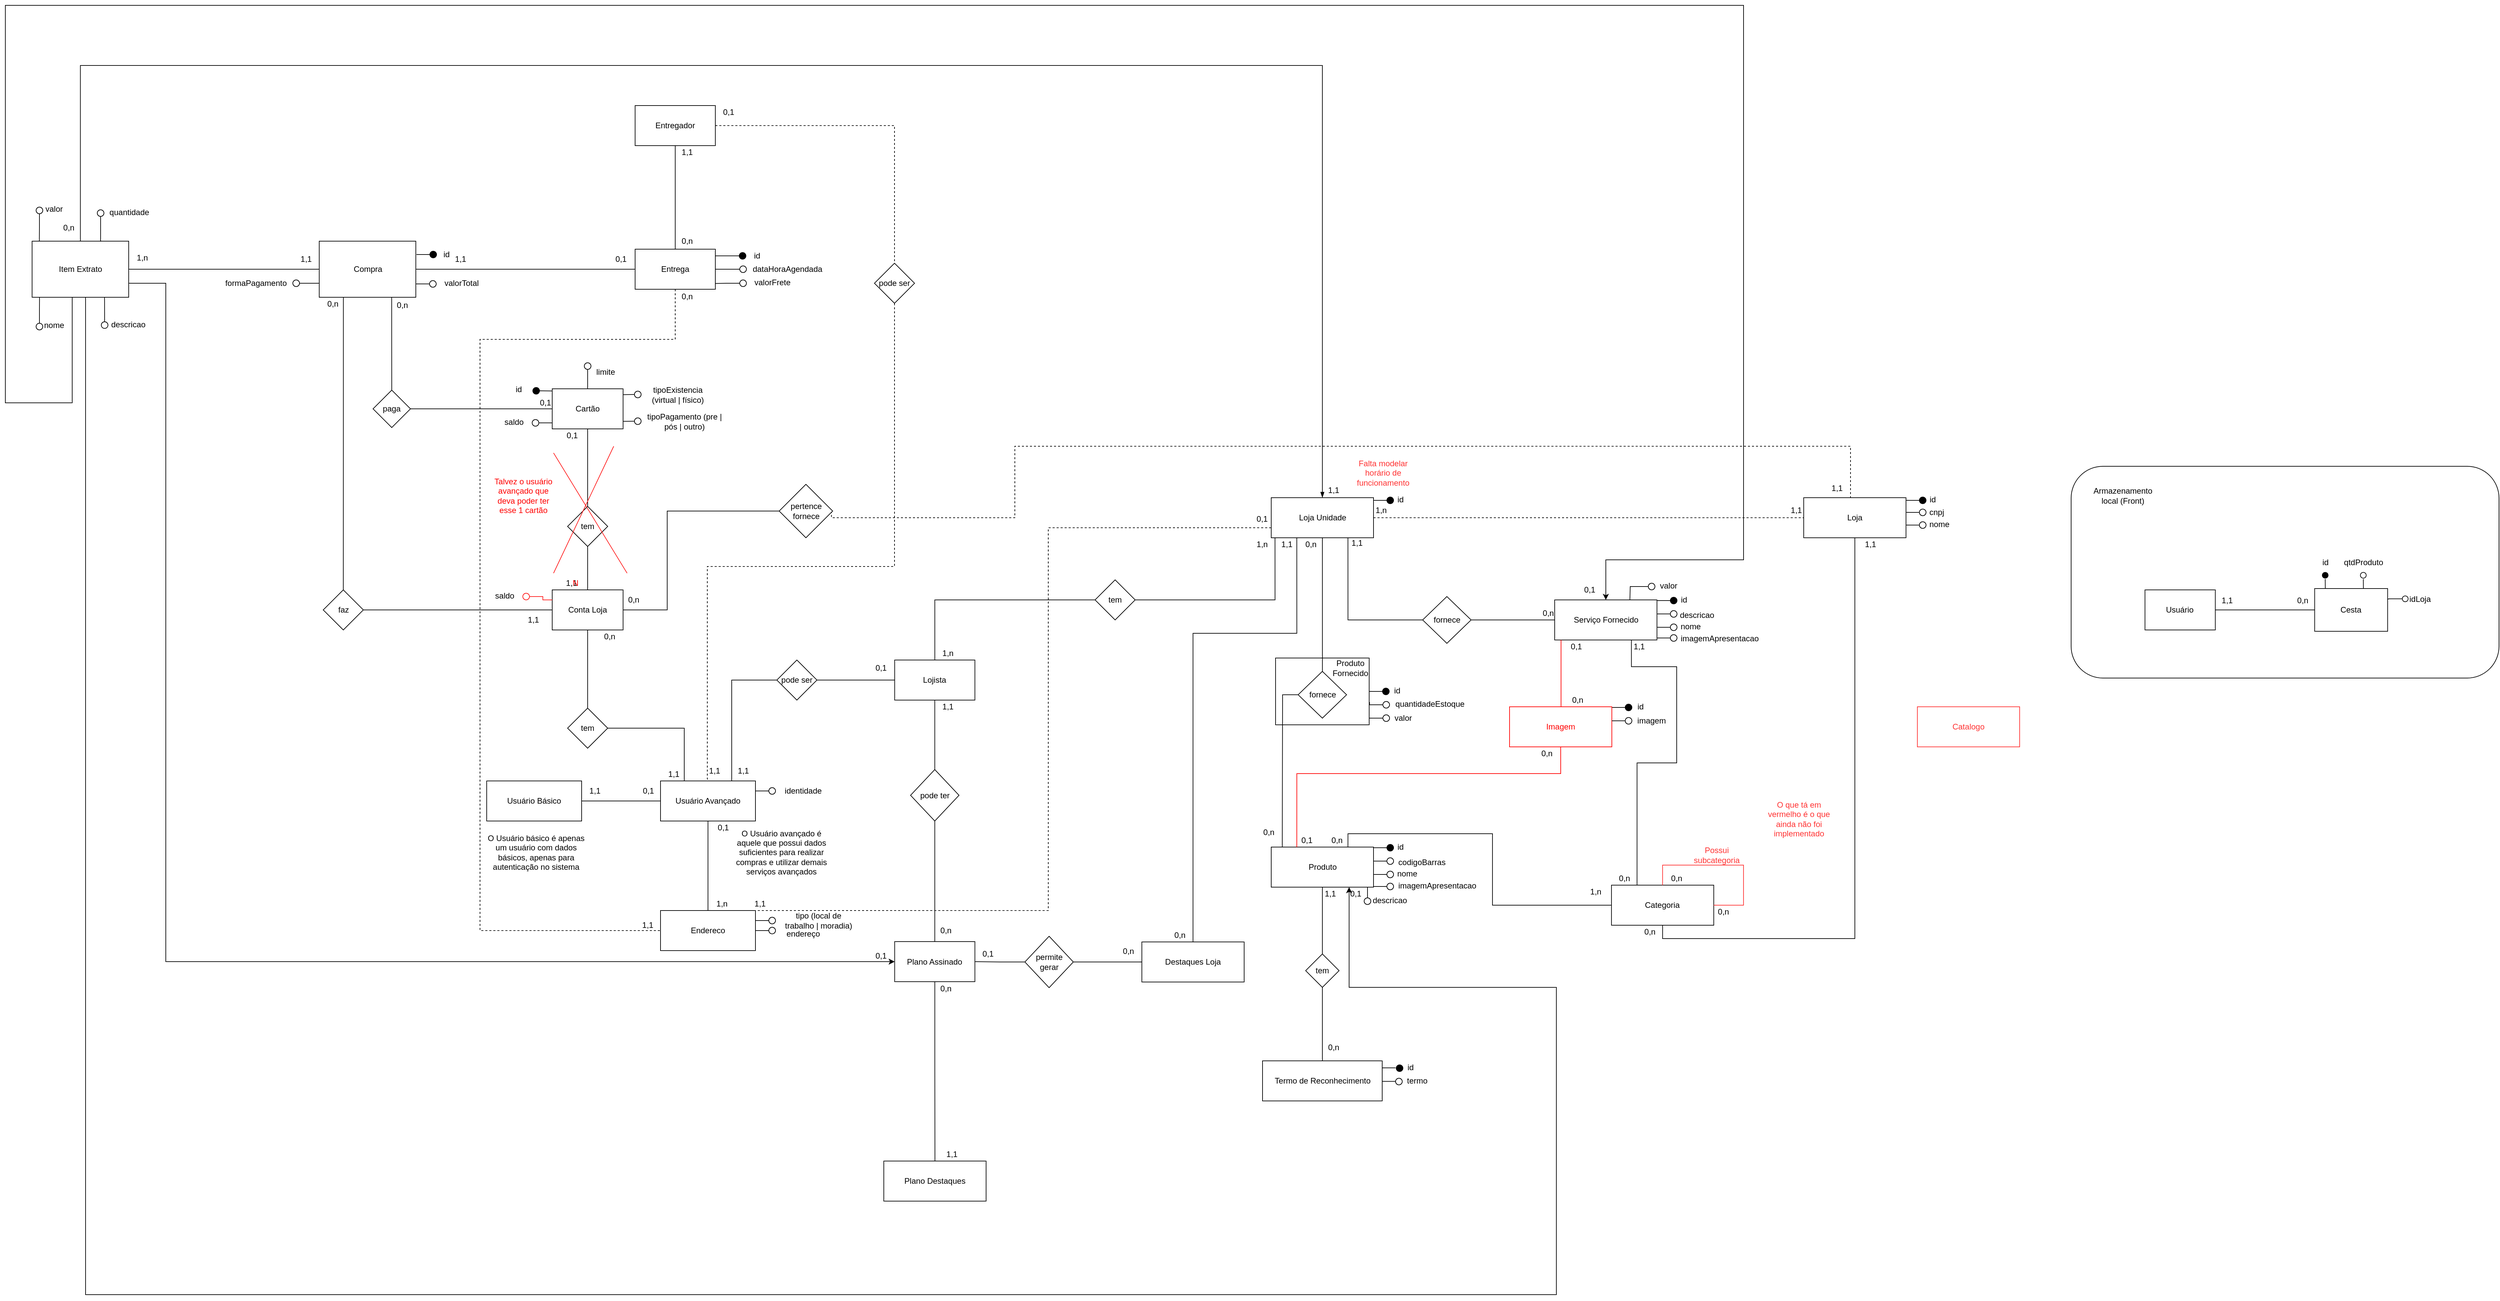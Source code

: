 <mxfile version="13.9.9" type="device"><diagram id="SBTyW4X2w2gwxIotwPCr" name="Página-1"><mxGraphModel dx="1913" dy="1975" grid="1" gridSize="10" guides="1" tooltips="1" connect="1" arrows="1" fold="1" page="1" pageScale="1" pageWidth="827" pageHeight="1169" math="0" shadow="0"><root><mxCell id="0"/><mxCell id="1" parent="0"/><mxCell id="H6ypi0iMfWydalV6ibzF-46" value="" style="rounded=0;whiteSpace=wrap;html=1;fillColor=none;" parent="1" vertex="1"><mxGeometry x="1130" y="147" width="140" height="100" as="geometry"/></mxCell><mxCell id="H6ypi0iMfWydalV6ibzF-1" value="Termo de Reconhecimento" style="rounded=0;whiteSpace=wrap;html=1;" parent="1" vertex="1"><mxGeometry x="1110.5" y="750" width="179" height="60" as="geometry"/></mxCell><mxCell id="H6ypi0iMfWydalV6ibzF-6" style="edgeStyle=orthogonalEdgeStyle;rounded=0;orthogonalLoop=1;jettySize=auto;html=1;entryX=0.5;entryY=1;entryDx=0;entryDy=0;endArrow=none;endFill=0;" parent="1" source="H6ypi0iMfWydalV6ibzF-3" target="dEeVX5QgrscQjNlZvyvI-8" edge="1"><mxGeometry relative="1" as="geometry"/></mxCell><mxCell id="H6ypi0iMfWydalV6ibzF-7" style="edgeStyle=orthogonalEdgeStyle;rounded=0;orthogonalLoop=1;jettySize=auto;html=1;endArrow=none;endFill=0;" parent="1" source="H6ypi0iMfWydalV6ibzF-3" target="H6ypi0iMfWydalV6ibzF-1" edge="1"><mxGeometry relative="1" as="geometry"/></mxCell><mxCell id="H6ypi0iMfWydalV6ibzF-3" value="tem" style="rhombus;whiteSpace=wrap;html=1;" parent="1" vertex="1"><mxGeometry x="1175" y="590" width="50" height="50" as="geometry"/></mxCell><mxCell id="H6ypi0iMfWydalV6ibzF-8" value="1,1" style="text;html=1;strokeColor=none;fillColor=none;align=center;verticalAlign=middle;whiteSpace=wrap;rounded=0;" parent="1" vertex="1"><mxGeometry x="1202.5" y="490" width="17.5" height="20" as="geometry"/></mxCell><mxCell id="H6ypi0iMfWydalV6ibzF-9" value="0,n" style="text;html=1;strokeColor=none;fillColor=none;align=center;verticalAlign=middle;whiteSpace=wrap;rounded=0;" parent="1" vertex="1"><mxGeometry x="1202.5" y="720" width="27.5" height="20" as="geometry"/></mxCell><mxCell id="H6ypi0iMfWydalV6ibzF-10" value="" style="ellipse;whiteSpace=wrap;html=1;aspect=fixed;" parent="1" vertex="1"><mxGeometry x="1309.5" y="776" width="10" height="10" as="geometry"/></mxCell><mxCell id="H6ypi0iMfWydalV6ibzF-11" value="termo" style="text;html=1;strokeColor=none;fillColor=none;align=center;verticalAlign=middle;whiteSpace=wrap;rounded=0;" parent="1" vertex="1"><mxGeometry x="1320.5" y="770" width="42" height="20" as="geometry"/></mxCell><mxCell id="H6ypi0iMfWydalV6ibzF-12" value="" style="ellipse;whiteSpace=wrap;html=1;aspect=fixed;fillColor=#000000;" parent="1" vertex="1"><mxGeometry x="1310.5" y="756" width="10" height="10" as="geometry"/></mxCell><mxCell id="H6ypi0iMfWydalV6ibzF-13" value="id" style="text;html=1;strokeColor=none;fillColor=none;align=center;verticalAlign=middle;whiteSpace=wrap;rounded=0;" parent="1" vertex="1"><mxGeometry x="1320.5" y="750" width="22" height="20" as="geometry"/></mxCell><mxCell id="H6ypi0iMfWydalV6ibzF-15" style="edgeStyle=orthogonalEdgeStyle;rounded=0;orthogonalLoop=1;jettySize=auto;html=1;entryX=1;entryY=1;entryDx=0;entryDy=0;endArrow=none;endFill=0;" parent="1" edge="1"><mxGeometry relative="1" as="geometry"><mxPoint x="1309.5" y="760.469" as="sourcePoint"/><mxPoint x="1289.5" y="760.41" as="targetPoint"/></mxGeometry></mxCell><mxCell id="H6ypi0iMfWydalV6ibzF-16" style="edgeStyle=orthogonalEdgeStyle;rounded=0;orthogonalLoop=1;jettySize=auto;html=1;entryX=1;entryY=1;entryDx=0;entryDy=0;endArrow=none;endFill=0;" parent="1" edge="1"><mxGeometry relative="1" as="geometry"><mxPoint x="1309.5" y="780.769" as="sourcePoint"/><mxPoint x="1289.5" y="780.71" as="targetPoint"/></mxGeometry></mxCell><mxCell id="H6ypi0iMfWydalV6ibzF-25" value="" style="group" parent="1" vertex="1" connectable="0"><mxGeometry x="1123.5" y="420" width="266" height="80" as="geometry"/></mxCell><mxCell id="dEeVX5QgrscQjNlZvyvI-8" value="Produto" style="rounded=0;whiteSpace=wrap;html=1;" parent="H6ypi0iMfWydalV6ibzF-25" vertex="1"><mxGeometry y="10" width="153" height="60" as="geometry"/></mxCell><mxCell id="dEeVX5QgrscQjNlZvyvI-46" value="" style="endArrow=none;html=1;exitX=1;exitY=0.25;exitDx=0;exitDy=0;entryX=1;entryY=0.5;entryDx=0;entryDy=0;" parent="H6ypi0iMfWydalV6ibzF-25" target="dEeVX5QgrscQjNlZvyvI-47" edge="1"><mxGeometry width="50" height="50" relative="1" as="geometry"><mxPoint x="153" y="31" as="sourcePoint"/><mxPoint x="263" y="44" as="targetPoint"/></mxGeometry></mxCell><mxCell id="dEeVX5QgrscQjNlZvyvI-47" value="" style="ellipse;whiteSpace=wrap;html=1;aspect=fixed;" parent="H6ypi0iMfWydalV6ibzF-25" vertex="1"><mxGeometry x="173" y="26" width="10" height="10" as="geometry"/></mxCell><mxCell id="dEeVX5QgrscQjNlZvyvI-48" value="codigoBarras" style="text;html=1;strokeColor=none;fillColor=none;align=center;verticalAlign=middle;whiteSpace=wrap;rounded=0;" parent="H6ypi0iMfWydalV6ibzF-25" vertex="1"><mxGeometry x="185" y="23" width="80" height="20" as="geometry"/></mxCell><mxCell id="dEeVX5QgrscQjNlZvyvI-54" value="" style="ellipse;whiteSpace=wrap;html=1;aspect=fixed;" parent="H6ypi0iMfWydalV6ibzF-25" vertex="1"><mxGeometry x="173" y="46" width="10" height="10" as="geometry"/></mxCell><mxCell id="dEeVX5QgrscQjNlZvyvI-55" value="nome" style="text;html=1;strokeColor=none;fillColor=none;align=center;verticalAlign=middle;whiteSpace=wrap;rounded=0;" parent="H6ypi0iMfWydalV6ibzF-25" vertex="1"><mxGeometry x="183" y="40" width="40" height="20" as="geometry"/></mxCell><mxCell id="dEeVX5QgrscQjNlZvyvI-56" value="" style="endArrow=none;html=1;entryX=0;entryY=0.5;entryDx=0;entryDy=0;" parent="H6ypi0iMfWydalV6ibzF-25" target="dEeVX5QgrscQjNlZvyvI-54" edge="1"><mxGeometry width="50" height="50" relative="1" as="geometry"><mxPoint x="153" y="51" as="sourcePoint"/><mxPoint x="193" y="41" as="targetPoint"/></mxGeometry></mxCell><mxCell id="H6ypi0iMfWydalV6ibzF-81" value="" style="group" parent="H6ypi0iMfWydalV6ibzF-25" vertex="1" connectable="0"><mxGeometry x="153" width="50" height="20" as="geometry"/></mxCell><mxCell id="dEeVX5QgrscQjNlZvyvI-63" value="" style="endArrow=none;html=1;exitX=1;exitY=0.25;exitDx=0;exitDy=0;entryX=1;entryY=0.5;entryDx=0;entryDy=0;" parent="H6ypi0iMfWydalV6ibzF-81" target="dEeVX5QgrscQjNlZvyvI-64" edge="1"><mxGeometry width="50" height="50" relative="1" as="geometry"><mxPoint y="11" as="sourcePoint"/><mxPoint x="110" y="24" as="targetPoint"/></mxGeometry></mxCell><mxCell id="dEeVX5QgrscQjNlZvyvI-64" value="" style="ellipse;whiteSpace=wrap;html=1;aspect=fixed;fillColor=#000000;" parent="H6ypi0iMfWydalV6ibzF-81" vertex="1"><mxGeometry x="20" y="6" width="10" height="10" as="geometry"/></mxCell><mxCell id="dEeVX5QgrscQjNlZvyvI-65" value="id" style="text;html=1;strokeColor=none;fillColor=none;align=center;verticalAlign=middle;whiteSpace=wrap;rounded=0;" parent="H6ypi0iMfWydalV6ibzF-81" vertex="1"><mxGeometry x="30" width="20" height="20" as="geometry"/></mxCell><mxCell id="H6ypi0iMfWydalV6ibzF-41" style="edgeStyle=orthogonalEdgeStyle;rounded=0;orthogonalLoop=1;jettySize=auto;html=1;entryX=0.5;entryY=1;entryDx=0;entryDy=0;endArrow=none;endFill=0;" parent="1" source="H6ypi0iMfWydalV6ibzF-43" target="H6ypi0iMfWydalV6ibzF-27" edge="1"><mxGeometry relative="1" as="geometry"><mxPoint x="1207.5" y="93" as="targetPoint"/></mxGeometry></mxCell><mxCell id="H6ypi0iMfWydalV6ibzF-42" style="edgeStyle=orthogonalEdgeStyle;rounded=0;orthogonalLoop=1;jettySize=auto;html=1;endArrow=none;endFill=0;" parent="1" source="H6ypi0iMfWydalV6ibzF-43" edge="1"><mxGeometry relative="1" as="geometry"><mxPoint x="1140" y="430" as="targetPoint"/></mxGeometry></mxCell><mxCell id="H6ypi0iMfWydalV6ibzF-43" value="fornece" style="rhombus;whiteSpace=wrap;html=1;" parent="1" vertex="1"><mxGeometry x="1163.75" y="167" width="72.5" height="70" as="geometry"/></mxCell><mxCell id="H6ypi0iMfWydalV6ibzF-49" value="Produto Fornecido" style="text;html=1;strokeColor=none;fillColor=none;align=center;verticalAlign=middle;whiteSpace=wrap;rounded=0;" parent="1" vertex="1"><mxGeometry x="1212.5" y="147" width="57.5" height="30" as="geometry"/></mxCell><mxCell id="H6ypi0iMfWydalV6ibzF-55" value="" style="group" parent="1" vertex="1" connectable="0"><mxGeometry x="1270.5" y="227" width="70" height="20" as="geometry"/></mxCell><mxCell id="H6ypi0iMfWydalV6ibzF-52" style="edgeStyle=orthogonalEdgeStyle;rounded=0;orthogonalLoop=1;jettySize=auto;html=1;entryX=1;entryY=1;entryDx=0;entryDy=0;endArrow=none;endFill=0;" parent="H6ypi0iMfWydalV6ibzF-55" source="H6ypi0iMfWydalV6ibzF-53" edge="1"><mxGeometry relative="1" as="geometry"><mxPoint y="10" as="targetPoint"/></mxGeometry></mxCell><mxCell id="H6ypi0iMfWydalV6ibzF-53" value="" style="ellipse;whiteSpace=wrap;html=1;aspect=fixed;" parent="H6ypi0iMfWydalV6ibzF-55" vertex="1"><mxGeometry x="20" y="5" width="10" height="10" as="geometry"/></mxCell><mxCell id="H6ypi0iMfWydalV6ibzF-54" value="valor" style="text;html=1;strokeColor=none;fillColor=none;align=center;verticalAlign=middle;whiteSpace=wrap;rounded=0;" parent="H6ypi0iMfWydalV6ibzF-55" vertex="1"><mxGeometry x="30" width="40" height="20" as="geometry"/></mxCell><mxCell id="H6ypi0iMfWydalV6ibzF-59" value="" style="group" parent="1" vertex="1" connectable="0"><mxGeometry x="1276.5" y="478" width="160" height="20" as="geometry"/></mxCell><mxCell id="H6ypi0iMfWydalV6ibzF-56" value="" style="ellipse;whiteSpace=wrap;html=1;aspect=fixed;" parent="H6ypi0iMfWydalV6ibzF-59" vertex="1"><mxGeometry x="20" y="6" width="10" height="10" as="geometry"/></mxCell><mxCell id="H6ypi0iMfWydalV6ibzF-57" value="imagemApresentacao" style="text;html=1;strokeColor=none;fillColor=none;align=center;verticalAlign=middle;whiteSpace=wrap;rounded=0;" parent="H6ypi0iMfWydalV6ibzF-59" vertex="1"><mxGeometry x="30" width="130" height="20" as="geometry"/></mxCell><mxCell id="H6ypi0iMfWydalV6ibzF-58" value="" style="endArrow=none;html=1;entryX=0;entryY=0.5;entryDx=0;entryDy=0;" parent="H6ypi0iMfWydalV6ibzF-59" target="H6ypi0iMfWydalV6ibzF-56" edge="1"><mxGeometry width="50" height="50" relative="1" as="geometry"><mxPoint y="11.0" as="sourcePoint"/><mxPoint x="-511" y="-299" as="targetPoint"/></mxGeometry></mxCell><mxCell id="H6ypi0iMfWydalV6ibzF-60" value="" style="group" parent="1" vertex="1" connectable="0"><mxGeometry x="1242.5" y="500" width="86" height="20" as="geometry"/></mxCell><mxCell id="H6ypi0iMfWydalV6ibzF-61" value="" style="ellipse;whiteSpace=wrap;html=1;aspect=fixed;rotation=90;" parent="H6ypi0iMfWydalV6ibzF-60" vertex="1"><mxGeometry x="20" y="6" width="10" height="10" as="geometry"/></mxCell><mxCell id="H6ypi0iMfWydalV6ibzF-62" value="descricao" style="text;html=1;strokeColor=none;fillColor=none;align=center;verticalAlign=middle;whiteSpace=wrap;rounded=0;" parent="H6ypi0iMfWydalV6ibzF-60" vertex="1"><mxGeometry x="30" width="56" height="20" as="geometry"/></mxCell><mxCell id="H6ypi0iMfWydalV6ibzF-63" value="" style="endArrow=none;html=1;entryX=0;entryY=0.5;entryDx=0;entryDy=0;" parent="1" target="H6ypi0iMfWydalV6ibzF-61" edge="1"><mxGeometry width="50" height="50" relative="1" as="geometry"><mxPoint x="1267.5" y="490" as="sourcePoint"/><mxPoint x="1262.5" y="511" as="targetPoint"/></mxGeometry></mxCell><mxCell id="Z-i37ZAoIdJ3y-wVjXmU-8" style="edgeStyle=orthogonalEdgeStyle;rounded=0;orthogonalLoop=1;jettySize=auto;html=1;entryX=1;entryY=0.5;entryDx=0;entryDy=0;endArrow=none;endFill=0;" parent="1" source="H6ypi0iMfWydalV6ibzF-75" target="Z-i37ZAoIdJ3y-wVjXmU-7" edge="1"><mxGeometry relative="1" as="geometry"/></mxCell><mxCell id="fFNWmtB9UYGhQ9htmKtA-8" style="edgeStyle=orthogonalEdgeStyle;rounded=0;orthogonalLoop=1;jettySize=auto;html=1;exitX=0;exitY=0.75;exitDx=0;exitDy=0;entryX=1;entryY=0;entryDx=0;entryDy=0;endArrow=none;endFill=0;dashed=1;" parent="1" source="H6ypi0iMfWydalV6ibzF-27" target="CvkybiwJQEpp1-nW4BAK-22" edge="1"><mxGeometry relative="1" as="geometry"><Array as="points"><mxPoint x="790" y="-48"/><mxPoint x="790" y="525"/></Array></mxGeometry></mxCell><mxCell id="fFNWmtB9UYGhQ9htmKtA-25" style="edgeStyle=orthogonalEdgeStyle;rounded=0;orthogonalLoop=1;jettySize=auto;html=1;endArrow=none;endFill=0;dashed=1;" parent="1" source="H6ypi0iMfWydalV6ibzF-27" target="fFNWmtB9UYGhQ9htmKtA-12" edge="1"><mxGeometry relative="1" as="geometry"/></mxCell><mxCell id="EVUotqsqf6EjDHHOHC_E-75" style="edgeStyle=orthogonalEdgeStyle;rounded=0;orthogonalLoop=1;jettySize=auto;html=1;exitX=0.75;exitY=1;exitDx=0;exitDy=0;entryX=0;entryY=0.5;entryDx=0;entryDy=0;endArrow=none;endFill=0;strokeColor=#000000;" parent="1" source="H6ypi0iMfWydalV6ibzF-27" target="EVUotqsqf6EjDHHOHC_E-74" edge="1"><mxGeometry relative="1" as="geometry"/></mxCell><mxCell id="H6ypi0iMfWydalV6ibzF-27" value="Loja Unidade" style="rounded=0;whiteSpace=wrap;html=1;" parent="1" vertex="1"><mxGeometry x="1123.5" y="-93" width="153" height="60" as="geometry"/></mxCell><mxCell id="H6ypi0iMfWydalV6ibzF-34" value="" style="endArrow=none;html=1;exitX=1;exitY=0.25;exitDx=0;exitDy=0;entryX=1;entryY=0.5;entryDx=0;entryDy=0;" parent="1" target="H6ypi0iMfWydalV6ibzF-35" edge="1"><mxGeometry width="50" height="50" relative="1" as="geometry"><mxPoint x="1276.5" y="-89" as="sourcePoint"/><mxPoint x="1386.5" y="-76" as="targetPoint"/></mxGeometry></mxCell><mxCell id="H6ypi0iMfWydalV6ibzF-35" value="" style="ellipse;whiteSpace=wrap;html=1;aspect=fixed;fillColor=#000000;" parent="1" vertex="1"><mxGeometry x="1296.5" y="-94" width="10" height="10" as="geometry"/></mxCell><mxCell id="H6ypi0iMfWydalV6ibzF-36" value="id" style="text;html=1;strokeColor=none;fillColor=none;align=center;verticalAlign=middle;whiteSpace=wrap;rounded=0;" parent="1" vertex="1"><mxGeometry x="1306.5" y="-100" width="20" height="20" as="geometry"/></mxCell><mxCell id="H6ypi0iMfWydalV6ibzF-48" value="0,n" style="text;html=1;strokeColor=none;fillColor=none;align=center;verticalAlign=middle;whiteSpace=wrap;rounded=0;" parent="1" vertex="1"><mxGeometry x="1162.5" y="-33" width="40" height="20" as="geometry"/></mxCell><mxCell id="H6ypi0iMfWydalV6ibzF-82" value="" style="group" parent="1" vertex="1" connectable="0"><mxGeometry x="1270.5" y="206" width="150" height="20" as="geometry"/></mxCell><mxCell id="H6ypi0iMfWydalV6ibzF-84" value="" style="ellipse;whiteSpace=wrap;html=1;aspect=fixed;fillColor=none;" parent="H6ypi0iMfWydalV6ibzF-82" vertex="1"><mxGeometry x="20" y="6" width="10" height="10" as="geometry"/></mxCell><mxCell id="H6ypi0iMfWydalV6ibzF-85" value="quantidadeEstoque" style="text;html=1;strokeColor=none;fillColor=none;align=center;verticalAlign=middle;whiteSpace=wrap;rounded=0;" parent="H6ypi0iMfWydalV6ibzF-82" vertex="1"><mxGeometry x="30" width="120" height="20" as="geometry"/></mxCell><mxCell id="Sr8tnuMNtF4EErCi8IH--3" style="edgeStyle=orthogonalEdgeStyle;rounded=0;orthogonalLoop=1;jettySize=auto;html=1;entryX=0.5;entryY=0;entryDx=0;entryDy=0;endArrow=none;endFill=0;" parent="1" source="H6ypi0iMfWydalV6ibzF-136" target="P-imNWcomgqS1-BO4lXW-8" edge="1"><mxGeometry relative="1" as="geometry"/></mxCell><mxCell id="H6ypi0iMfWydalV6ibzF-136" value="tem" style="rhombus;whiteSpace=wrap;html=1;" parent="1" vertex="1"><mxGeometry x="71" y="-80" width="60" height="60" as="geometry"/></mxCell><mxCell id="H6ypi0iMfWydalV6ibzF-139" style="edgeStyle=orthogonalEdgeStyle;rounded=0;orthogonalLoop=1;jettySize=auto;html=1;endArrow=none;endFill=0;entryX=0.5;entryY=0;entryDx=0;entryDy=0;exitX=0.5;exitY=1;exitDx=0;exitDy=0;" parent="1" source="H6ypi0iMfWydalV6ibzF-75" target="H6ypi0iMfWydalV6ibzF-136" edge="1"><mxGeometry relative="1" as="geometry"><mxPoint x="110" y="10" as="sourcePoint"/><mxPoint x="140" y="110" as="targetPoint"/></mxGeometry></mxCell><mxCell id="H6ypi0iMfWydalV6ibzF-142" style="edgeStyle=orthogonalEdgeStyle;rounded=0;orthogonalLoop=1;jettySize=auto;html=1;endArrow=none;endFill=0;exitX=0.978;exitY=0.499;exitDx=0;exitDy=0;exitPerimeter=0;entryX=0.5;entryY=0;entryDx=0;entryDy=0;dashed=1;" parent="1" source="H6ypi0iMfWydalV6ibzF-140" target="fFNWmtB9UYGhQ9htmKtA-12" edge="1"><mxGeometry relative="1" as="geometry"><mxPoint x="390.956" y="-53.04" as="sourcePoint"/><mxPoint x="551" y="-53" as="targetPoint"/><Array as="points"><mxPoint x="466" y="-63"/><mxPoint x="740" y="-63"/><mxPoint x="740" y="-170"/><mxPoint x="1990" y="-170"/><mxPoint x="1990" y="-93"/></Array></mxGeometry></mxCell><mxCell id="P-imNWcomgqS1-BO4lXW-16" style="edgeStyle=orthogonalEdgeStyle;rounded=0;orthogonalLoop=1;jettySize=auto;html=1;entryX=1;entryY=0.5;entryDx=0;entryDy=0;endArrow=none;endFill=0;" parent="1" source="H6ypi0iMfWydalV6ibzF-140" target="P-imNWcomgqS1-BO4lXW-8" edge="1"><mxGeometry relative="1" as="geometry"><Array as="points"><mxPoint x="220" y="-73"/><mxPoint x="220" y="75"/></Array></mxGeometry></mxCell><mxCell id="H6ypi0iMfWydalV6ibzF-140" value="pertence fornece" style="rhombus;whiteSpace=wrap;html=1;" parent="1" vertex="1"><mxGeometry x="387.5" y="-113" width="80" height="80" as="geometry"/></mxCell><mxCell id="H6ypi0iMfWydalV6ibzF-144" value="1,1" style="text;html=1;strokeColor=none;fillColor=none;align=center;verticalAlign=middle;whiteSpace=wrap;rounded=0;" parent="1" vertex="1"><mxGeometry x="1950" y="-117" width="40" height="20" as="geometry"/></mxCell><mxCell id="Z-i37ZAoIdJ3y-wVjXmU-7" value="paga" style="rhombus;whiteSpace=wrap;html=1;" parent="1" vertex="1"><mxGeometry x="-220" y="-254" width="56" height="56" as="geometry"/></mxCell><mxCell id="3oZ5T9PlSR5ecfQqcznI-52" style="edgeStyle=orthogonalEdgeStyle;rounded=0;orthogonalLoop=1;jettySize=auto;html=1;entryX=1;entryY=0.5;entryDx=0;entryDy=0;endArrow=none;endFill=0;" parent="1" source="3oZ5T9PlSR5ecfQqcznI-49" target="H6ypi0iMfWydalV6ibzF-46" edge="1"><mxGeometry relative="1" as="geometry"/></mxCell><mxCell id="3oZ5T9PlSR5ecfQqcznI-49" value="" style="ellipse;whiteSpace=wrap;html=1;aspect=fixed;fillColor=#000000;" parent="1" vertex="1"><mxGeometry x="1290" y="192" width="10" height="10" as="geometry"/></mxCell><mxCell id="3oZ5T9PlSR5ecfQqcznI-50" value="id" style="text;html=1;strokeColor=none;fillColor=none;align=center;verticalAlign=middle;whiteSpace=wrap;rounded=0;" parent="1" vertex="1"><mxGeometry x="1301.5" y="186" width="20" height="20" as="geometry"/></mxCell><mxCell id="3oZ5T9PlSR5ecfQqcznI-58" style="edgeStyle=orthogonalEdgeStyle;rounded=0;orthogonalLoop=1;jettySize=auto;html=1;endArrow=none;endFill=0;" parent="1" source="H6ypi0iMfWydalV6ibzF-84" edge="1"><mxGeometry relative="1" as="geometry"><mxPoint x="1270.5" y="213" as="targetPoint"/><Array as="points"><mxPoint x="1270.5" y="217"/><mxPoint x="1270.5" y="213"/></Array></mxGeometry></mxCell><mxCell id="CvkybiwJQEpp1-nW4BAK-5" value="" style="group" parent="1" vertex="1" connectable="0"><mxGeometry x="2320" y="-140" width="640" height="317" as="geometry"/></mxCell><mxCell id="3oZ5T9PlSR5ecfQqcznI-44" value="" style="rounded=1;whiteSpace=wrap;html=1;fillColor=none;" parent="CvkybiwJQEpp1-nW4BAK-5" vertex="1"><mxGeometry width="640" height="317" as="geometry"/></mxCell><mxCell id="3oZ5T9PlSR5ecfQqcznI-9" value="Usuário" style="rounded=0;whiteSpace=wrap;html=1;" parent="CvkybiwJQEpp1-nW4BAK-5" vertex="1"><mxGeometry x="110.466" y="185" width="105.205" height="60" as="geometry"/></mxCell><mxCell id="3oZ5T9PlSR5ecfQqcznI-10" value="1,1" style="text;html=1;strokeColor=none;fillColor=none;align=center;verticalAlign=middle;whiteSpace=wrap;rounded=0;" parent="CvkybiwJQEpp1-nW4BAK-5" vertex="1"><mxGeometry x="215.671" y="191" width="35.068" height="20" as="geometry"/></mxCell><mxCell id="3oZ5T9PlSR5ecfQqcznI-11" value="" style="group" parent="CvkybiwJQEpp1-nW4BAK-5" vertex="1" connectable="0"><mxGeometry x="364.274" y="111" width="113.973" height="144" as="geometry"/></mxCell><mxCell id="3oZ5T9PlSR5ecfQqcznI-12" value="Cesta" style="rounded=0;whiteSpace=wrap;html=1;fillColor=none;" parent="3oZ5T9PlSR5ecfQqcznI-11" vertex="1"><mxGeometry y="72" width="109.151" height="64" as="geometry"/></mxCell><mxCell id="3oZ5T9PlSR5ecfQqcznI-13" value="" style="ellipse;whiteSpace=wrap;html=1;aspect=fixed;" parent="3oZ5T9PlSR5ecfQqcznI-11" vertex="1"><mxGeometry x="68.384" y="47.73" width="8.767" height="8.767" as="geometry"/></mxCell><mxCell id="3oZ5T9PlSR5ecfQqcznI-14" value="qtdProduto" style="text;html=1;strokeColor=none;fillColor=none;align=center;verticalAlign=middle;whiteSpace=wrap;rounded=0;" parent="3oZ5T9PlSR5ecfQqcznI-11" vertex="1"><mxGeometry x="44.274" y="17.73" width="56.986" height="30" as="geometry"/></mxCell><mxCell id="3oZ5T9PlSR5ecfQqcznI-15" style="edgeStyle=orthogonalEdgeStyle;rounded=0;orthogonalLoop=1;jettySize=auto;html=1;endArrow=none;endFill=0;entryX=0.26;entryY=0.003;entryDx=0;entryDy=0;entryPerimeter=0;" parent="3oZ5T9PlSR5ecfQqcznI-11" edge="1"><mxGeometry relative="1" as="geometry"><mxPoint x="72.767" y="57.73" as="sourcePoint"/><mxPoint x="72.916" y="72.0" as="targetPoint"/></mxGeometry></mxCell><mxCell id="3oZ5T9PlSR5ecfQqcznI-30" value="id" style="text;html=1;strokeColor=none;fillColor=none;align=center;verticalAlign=middle;whiteSpace=wrap;rounded=0;" parent="3oZ5T9PlSR5ecfQqcznI-11" vertex="1"><mxGeometry x="-12.712" y="17.73" width="56.986" height="30" as="geometry"/></mxCell><mxCell id="3oZ5T9PlSR5ecfQqcznI-32" value="" style="ellipse;whiteSpace=wrap;html=1;aspect=fixed;fillColor=#000000;" parent="3oZ5T9PlSR5ecfQqcznI-11" vertex="1"><mxGeometry x="11.397" y="47.73" width="8.767" height="8.767" as="geometry"/></mxCell><mxCell id="3oZ5T9PlSR5ecfQqcznI-33" style="edgeStyle=orthogonalEdgeStyle;rounded=0;orthogonalLoop=1;jettySize=auto;html=1;endArrow=none;endFill=0;entryX=0.26;entryY=0.003;entryDx=0;entryDy=0;entryPerimeter=0;" parent="3oZ5T9PlSR5ecfQqcznI-11" edge="1"><mxGeometry relative="1" as="geometry"><mxPoint x="15.781" y="57.73" as="sourcePoint"/><mxPoint x="15.93" y="72" as="targetPoint"/></mxGeometry></mxCell><mxCell id="3oZ5T9PlSR5ecfQqcznI-16" style="edgeStyle=orthogonalEdgeStyle;rounded=0;orthogonalLoop=1;jettySize=auto;html=1;exitX=0;exitY=0.5;exitDx=0;exitDy=0;endArrow=none;endFill=0;" parent="CvkybiwJQEpp1-nW4BAK-5" source="3oZ5T9PlSR5ecfQqcznI-12" target="3oZ5T9PlSR5ecfQqcznI-9" edge="1"><mxGeometry relative="1" as="geometry"/></mxCell><mxCell id="3oZ5T9PlSR5ecfQqcznI-17" value="0,n" style="text;html=1;strokeColor=none;fillColor=none;align=center;verticalAlign=middle;whiteSpace=wrap;rounded=0;" parent="CvkybiwJQEpp1-nW4BAK-5" vertex="1"><mxGeometry x="329.205" y="191" width="35.068" height="20" as="geometry"/></mxCell><mxCell id="3oZ5T9PlSR5ecfQqcznI-40" style="edgeStyle=orthogonalEdgeStyle;rounded=0;orthogonalLoop=1;jettySize=auto;html=1;entryX=1;entryY=0.25;entryDx=0;entryDy=0;endArrow=none;endFill=0;" parent="CvkybiwJQEpp1-nW4BAK-5" source="3oZ5T9PlSR5ecfQqcznI-37" target="3oZ5T9PlSR5ecfQqcznI-12" edge="1"><mxGeometry relative="1" as="geometry"/></mxCell><mxCell id="3oZ5T9PlSR5ecfQqcznI-37" value="" style="ellipse;whiteSpace=wrap;html=1;aspect=fixed;" parent="CvkybiwJQEpp1-nW4BAK-5" vertex="1"><mxGeometry x="495.342" y="194" width="8.767" height="8.767" as="geometry"/></mxCell><mxCell id="3oZ5T9PlSR5ecfQqcznI-41" value="idLoja" style="text;html=1;strokeColor=none;fillColor=none;align=center;verticalAlign=middle;whiteSpace=wrap;rounded=0;" parent="CvkybiwJQEpp1-nW4BAK-5" vertex="1"><mxGeometry x="504.11" y="189" width="35.945" height="20" as="geometry"/></mxCell><mxCell id="3oZ5T9PlSR5ecfQqcznI-45" value="Armazenamento local (Front)" style="text;html=1;strokeColor=none;fillColor=none;align=center;verticalAlign=middle;whiteSpace=wrap;rounded=0;" parent="CvkybiwJQEpp1-nW4BAK-5" vertex="1"><mxGeometry x="60.002" y="34" width="35.068" height="20" as="geometry"/></mxCell><mxCell id="v_jYBmH6dBKQt2jwV6sb-19" value="valorFrete" style="text;html=1;strokeColor=none;fillColor=none;align=center;verticalAlign=middle;whiteSpace=wrap;rounded=0;" parent="1" vertex="1"><mxGeometry x="343" y="-425" width="69" height="20" as="geometry"/></mxCell><mxCell id="v_jYBmH6dBKQt2jwV6sb-31" value="dataHoraAgendada" style="text;html=1;strokeColor=none;fillColor=none;align=center;verticalAlign=middle;whiteSpace=wrap;rounded=0;" parent="1" vertex="1"><mxGeometry x="349.74" y="-445" width="100" height="20" as="geometry"/></mxCell><mxCell id="v_jYBmH6dBKQt2jwV6sb-35" value="id" style="text;html=1;strokeColor=none;fillColor=none;align=center;verticalAlign=middle;whiteSpace=wrap;rounded=0;" parent="1" vertex="1"><mxGeometry x="347.74" y="-465" width="13.02" height="20" as="geometry"/></mxCell><mxCell id="Z-i37ZAoIdJ3y-wVjXmU-1" value="" style="group" parent="1" vertex="1" connectable="0"><mxGeometry x="-300.5" y="-477" width="144.5" height="104" as="geometry"/></mxCell><mxCell id="v_jYBmH6dBKQt2jwV6sb-44" value="Compra" style="rounded=0;whiteSpace=wrap;html=1;fillColor=none;" parent="Z-i37ZAoIdJ3y-wVjXmU-1" vertex="1"><mxGeometry width="144.5" height="84" as="geometry"/></mxCell><mxCell id="P-imNWcomgqS1-BO4lXW-6" value="0,n" style="text;html=1;strokeColor=none;fillColor=none;align=center;verticalAlign=middle;whiteSpace=wrap;rounded=0;" parent="Z-i37ZAoIdJ3y-wVjXmU-1" vertex="1"><mxGeometry y="84" width="40" height="20" as="geometry"/></mxCell><mxCell id="Z-i37ZAoIdJ3y-wVjXmU-14" value="0,n" style="text;html=1;strokeColor=none;fillColor=none;align=center;verticalAlign=middle;whiteSpace=wrap;rounded=0;" parent="Z-i37ZAoIdJ3y-wVjXmU-1" vertex="1"><mxGeometry x="104.5" y="86" width="40" height="20" as="geometry"/></mxCell><mxCell id="v_jYBmH6dBKQt2jwV6sb-39" style="edgeStyle=orthogonalEdgeStyle;rounded=0;orthogonalLoop=1;jettySize=auto;html=1;entryX=1;entryY=1;entryDx=0;entryDy=0;endArrow=none;endFill=0;" parent="1" edge="1"><mxGeometry x="-95" y="296" as="geometry"><mxPoint x="-155" y="-457" as="targetPoint"/><mxPoint x="-135" y="-457" as="sourcePoint"/></mxGeometry></mxCell><mxCell id="v_jYBmH6dBKQt2jwV6sb-40" value="" style="ellipse;whiteSpace=wrap;html=1;aspect=fixed;fillColor=#000000;" parent="1" vertex="1"><mxGeometry x="-135" y="-462" width="10" height="10" as="geometry"/></mxCell><mxCell id="v_jYBmH6dBKQt2jwV6sb-41" value="id" style="text;html=1;strokeColor=none;fillColor=none;align=center;verticalAlign=middle;whiteSpace=wrap;rounded=0;" parent="1" vertex="1"><mxGeometry x="-120" y="-467" width="20" height="20" as="geometry"/></mxCell><mxCell id="S4H7rCObLHPgpfrd1lnf-26" style="edgeStyle=orthogonalEdgeStyle;rounded=0;orthogonalLoop=1;jettySize=auto;html=1;endArrow=none;endFill=0;" parent="1" source="v_jYBmH6dBKQt2jwV6sb-44" target="v_jYBmH6dBKQt2jwV6sb-9" edge="1"><mxGeometry x="-15" y="298" as="geometry"/></mxCell><mxCell id="3oZ5T9PlSR5ecfQqcznI-76" style="edgeStyle=orthogonalEdgeStyle;rounded=0;orthogonalLoop=1;jettySize=auto;html=1;entryX=0;entryY=0.75;entryDx=0;entryDy=0;endArrow=none;endFill=0;" parent="1" source="3oZ5T9PlSR5ecfQqcznI-74" target="v_jYBmH6dBKQt2jwV6sb-44" edge="1"><mxGeometry x="-95" y="296" as="geometry"/></mxCell><mxCell id="3oZ5T9PlSR5ecfQqcznI-74" value="" style="ellipse;whiteSpace=wrap;html=1;aspect=fixed;" parent="1" vertex="1"><mxGeometry x="-340" y="-419" width="10" height="10" as="geometry"/></mxCell><mxCell id="3oZ5T9PlSR5ecfQqcznI-75" value="formaPagamento" style="text;html=1;strokeColor=none;fillColor=none;align=center;verticalAlign=middle;whiteSpace=wrap;rounded=0;" parent="1" vertex="1"><mxGeometry x="-440" y="-424" width="90" height="20" as="geometry"/></mxCell><mxCell id="v_jYBmH6dBKQt2jwV6sb-9" value="Entrega" style="rounded=0;whiteSpace=wrap;html=1;" parent="1" vertex="1"><mxGeometry x="172" y="-465" width="120" height="60" as="geometry"/></mxCell><mxCell id="CvkybiwJQEpp1-nW4BAK-14" style="edgeStyle=orthogonalEdgeStyle;rounded=0;orthogonalLoop=1;jettySize=auto;html=1;entryX=0.999;entryY=0.857;entryDx=0;entryDy=0;entryPerimeter=0;endArrow=none;endFill=0;" parent="1" source="v_jYBmH6dBKQt2jwV6sb-18" target="v_jYBmH6dBKQt2jwV6sb-9" edge="1"><mxGeometry x="22" y="-469" as="geometry"/></mxCell><mxCell id="v_jYBmH6dBKQt2jwV6sb-18" value="" style="ellipse;whiteSpace=wrap;html=1;aspect=fixed;" parent="1" vertex="1"><mxGeometry x="328.5" y="-419" width="10" height="10" as="geometry"/></mxCell><mxCell id="CvkybiwJQEpp1-nW4BAK-13" style="edgeStyle=orthogonalEdgeStyle;rounded=0;orthogonalLoop=1;jettySize=auto;html=1;entryX=1;entryY=0.5;entryDx=0;entryDy=0;endArrow=none;endFill=0;" parent="1" source="v_jYBmH6dBKQt2jwV6sb-33" target="v_jYBmH6dBKQt2jwV6sb-9" edge="1"><mxGeometry x="22" y="-469" as="geometry"/></mxCell><mxCell id="v_jYBmH6dBKQt2jwV6sb-33" value="" style="ellipse;whiteSpace=wrap;html=1;aspect=fixed;" parent="1" vertex="1"><mxGeometry x="328.5" y="-440" width="10" height="10" as="geometry"/></mxCell><mxCell id="CvkybiwJQEpp1-nW4BAK-15" style="edgeStyle=orthogonalEdgeStyle;rounded=0;orthogonalLoop=1;jettySize=auto;html=1;entryX=1;entryY=0.167;entryDx=0;entryDy=0;entryPerimeter=0;endArrow=none;endFill=0;" parent="1" source="v_jYBmH6dBKQt2jwV6sb-37" target="v_jYBmH6dBKQt2jwV6sb-9" edge="1"><mxGeometry x="22" y="-469" as="geometry"/></mxCell><mxCell id="v_jYBmH6dBKQt2jwV6sb-37" value="" style="ellipse;whiteSpace=wrap;html=1;aspect=fixed;fillColor=#000000;" parent="1" vertex="1"><mxGeometry x="327.76" y="-460" width="10" height="10" as="geometry"/></mxCell><mxCell id="S4H7rCObLHPgpfrd1lnf-27" value="0,1" style="text;html=1;strokeColor=none;fillColor=none;align=center;verticalAlign=middle;whiteSpace=wrap;rounded=0;" parent="1" vertex="1"><mxGeometry x="131" y="-460" width="40" height="20" as="geometry"/></mxCell><mxCell id="CvkybiwJQEpp1-nW4BAK-18" value="1,1" style="text;html=1;strokeColor=none;fillColor=none;align=center;verticalAlign=middle;whiteSpace=wrap;rounded=0;" parent="1" vertex="1"><mxGeometry x="-109" y="-460" width="40" height="20" as="geometry"/></mxCell><mxCell id="DoHlhdllcb5HcBZlFcDS-4" style="edgeStyle=orthogonalEdgeStyle;rounded=0;orthogonalLoop=1;jettySize=auto;html=1;exitX=0.5;exitY=1;exitDx=0;exitDy=0;endArrow=none;endFill=0;" parent="1" source="CvkybiwJQEpp1-nW4BAK-38" target="fFNWmtB9UYGhQ9htmKtA-12" edge="1"><mxGeometry relative="1" as="geometry"/></mxCell><mxCell id="CvkybiwJQEpp1-nW4BAK-38" value="Categoria" style="rounded=0;whiteSpace=wrap;html=1;" parent="1" vertex="1"><mxGeometry x="1632.44" y="487" width="153" height="60" as="geometry"/></mxCell><mxCell id="CvkybiwJQEpp1-nW4BAK-39" style="edgeStyle=orthogonalEdgeStyle;rounded=0;orthogonalLoop=1;jettySize=auto;html=1;exitX=0.75;exitY=0;exitDx=0;exitDy=0;entryX=0;entryY=0.5;entryDx=0;entryDy=0;endArrow=none;endFill=0;" parent="1" source="dEeVX5QgrscQjNlZvyvI-8" target="CvkybiwJQEpp1-nW4BAK-38" edge="1"><mxGeometry relative="1" as="geometry"/></mxCell><mxCell id="H6ypi0iMfWydalV6ibzF-47" value="0,n" style="text;html=1;strokeColor=none;fillColor=none;align=center;verticalAlign=middle;whiteSpace=wrap;rounded=0;" parent="1" vertex="1"><mxGeometry x="1100" y="398" width="40" height="20" as="geometry"/></mxCell><mxCell id="CvkybiwJQEpp1-nW4BAK-40" value="0,n" style="text;html=1;strokeColor=none;fillColor=none;align=center;verticalAlign=middle;whiteSpace=wrap;rounded=0;" parent="1" vertex="1"><mxGeometry x="1202.5" y="410" width="37.5" height="20" as="geometry"/></mxCell><mxCell id="CvkybiwJQEpp1-nW4BAK-41" value="1,n" style="text;html=1;strokeColor=none;fillColor=none;align=center;verticalAlign=middle;whiteSpace=wrap;rounded=0;" parent="1" vertex="1"><mxGeometry x="1589" y="487" width="40" height="20" as="geometry"/></mxCell><mxCell id="8e8S5tTWwUgmJ3_Zl-2B-40" style="edgeStyle=orthogonalEdgeStyle;rounded=0;orthogonalLoop=1;jettySize=auto;html=1;endArrow=none;endFill=0;strokeColor=#000000;entryX=0.5;entryY=0;entryDx=0;entryDy=0;" parent="1" source="8e8S5tTWwUgmJ3_Zl-2B-6" target="fFNWmtB9UYGhQ9htmKtA-1" edge="1"><mxGeometry relative="1" as="geometry"><mxPoint x="620.255" y="529.37" as="targetPoint"/></mxGeometry></mxCell><mxCell id="8e8S5tTWwUgmJ3_Zl-2B-6" value="pode ter" style="rhombus;whiteSpace=wrap;html=1;" parent="1" vertex="1"><mxGeometry x="584" y="314" width="72.5" height="77" as="geometry"/></mxCell><mxCell id="v_jYBmH6dBKQt2jwV6sb-14" value="valorTotal" style="text;html=1;strokeColor=none;fillColor=none;align=center;verticalAlign=middle;whiteSpace=wrap;rounded=0;" parent="1" vertex="1"><mxGeometry x="-125" y="-424" width="75" height="20" as="geometry"/></mxCell><mxCell id="Z-i37ZAoIdJ3y-wVjXmU-2" value="" style="group" parent="1" vertex="1" connectable="0"><mxGeometry x="-155.5" y="-418" width="30" height="10" as="geometry"/></mxCell><mxCell id="v_jYBmH6dBKQt2jwV6sb-12" style="edgeStyle=orthogonalEdgeStyle;rounded=0;orthogonalLoop=1;jettySize=auto;html=1;entryX=1;entryY=1;entryDx=0;entryDy=0;endArrow=none;endFill=0;" parent="Z-i37ZAoIdJ3y-wVjXmU-2" source="v_jYBmH6dBKQt2jwV6sb-13" edge="1"><mxGeometry relative="1" as="geometry"><mxPoint y="5" as="targetPoint"/></mxGeometry></mxCell><mxCell id="v_jYBmH6dBKQt2jwV6sb-13" value="" style="ellipse;whiteSpace=wrap;html=1;aspect=fixed;" parent="Z-i37ZAoIdJ3y-wVjXmU-2" vertex="1"><mxGeometry x="20" width="10" height="10" as="geometry"/></mxCell><mxCell id="8e8S5tTWwUgmJ3_Zl-2B-39" style="edgeStyle=orthogonalEdgeStyle;rounded=0;orthogonalLoop=1;jettySize=auto;html=1;entryX=0.5;entryY=0;entryDx=0;entryDy=0;endArrow=none;endFill=0;strokeColor=#000000;" parent="1" source="8e8S5tTWwUgmJ3_Zl-2B-17" target="8e8S5tTWwUgmJ3_Zl-2B-6" edge="1"><mxGeometry relative="1" as="geometry"/></mxCell><mxCell id="8e8S5tTWwUgmJ3_Zl-2B-23" style="edgeStyle=orthogonalEdgeStyle;rounded=0;orthogonalLoop=1;jettySize=auto;html=1;entryX=0.037;entryY=1.006;entryDx=0;entryDy=0;endArrow=none;endFill=0;entryPerimeter=0;" parent="1" source="8e8S5tTWwUgmJ3_Zl-2B-22" target="H6ypi0iMfWydalV6ibzF-27" edge="1"><mxGeometry relative="1" as="geometry"/></mxCell><mxCell id="8e8S5tTWwUgmJ3_Zl-2B-24" style="edgeStyle=orthogonalEdgeStyle;rounded=0;orthogonalLoop=1;jettySize=auto;html=1;endArrow=none;endFill=0;" parent="1" source="8e8S5tTWwUgmJ3_Zl-2B-22" target="8e8S5tTWwUgmJ3_Zl-2B-17" edge="1"><mxGeometry relative="1" as="geometry"/></mxCell><mxCell id="8e8S5tTWwUgmJ3_Zl-2B-22" value="tem" style="rhombus;whiteSpace=wrap;html=1;" parent="1" vertex="1"><mxGeometry x="860" y="30" width="60" height="60" as="geometry"/></mxCell><mxCell id="8e8S5tTWwUgmJ3_Zl-2B-26" value="1,n" style="text;html=1;strokeColor=none;fillColor=none;align=center;verticalAlign=middle;whiteSpace=wrap;rounded=0;" parent="1" vertex="1"><mxGeometry x="1090" y="-33" width="40" height="20" as="geometry"/></mxCell><mxCell id="8e8S5tTWwUgmJ3_Zl-2B-43" value="" style="group" parent="1" vertex="1" connectable="0"><mxGeometry x="890" y="572" width="193" height="80" as="geometry"/></mxCell><mxCell id="8e8S5tTWwUgmJ3_Zl-2B-44" value="" style="group" parent="8e8S5tTWwUgmJ3_Zl-2B-43" vertex="1" connectable="0"><mxGeometry x="40" width="153" height="80" as="geometry"/></mxCell><mxCell id="8e8S5tTWwUgmJ3_Zl-2B-45" value="Destaques Loja" style="rounded=0;whiteSpace=wrap;html=1;" parent="8e8S5tTWwUgmJ3_Zl-2B-44" vertex="1"><mxGeometry width="153" height="60" as="geometry"/></mxCell><mxCell id="8e8S5tTWwUgmJ3_Zl-2B-51" value="0,n" style="text;html=1;strokeColor=none;fillColor=none;align=center;verticalAlign=middle;whiteSpace=wrap;rounded=0;" parent="8e8S5tTWwUgmJ3_Zl-2B-43" vertex="1"><mxGeometry y="4" width="40" height="20" as="geometry"/></mxCell><mxCell id="8e8S5tTWwUgmJ3_Zl-2B-48" style="edgeStyle=orthogonalEdgeStyle;rounded=0;orthogonalLoop=1;jettySize=auto;html=1;entryX=1;entryY=0.5;entryDx=0;entryDy=0;endArrow=none;endFill=0;strokeColor=#000000;" parent="1" source="8e8S5tTWwUgmJ3_Zl-2B-47" target="fFNWmtB9UYGhQ9htmKtA-1" edge="1"><mxGeometry relative="1" as="geometry"><mxPoint x="692.88" y="601.995" as="targetPoint"/></mxGeometry></mxCell><mxCell id="8e8S5tTWwUgmJ3_Zl-2B-49" style="edgeStyle=orthogonalEdgeStyle;rounded=0;orthogonalLoop=1;jettySize=auto;html=1;entryX=0;entryY=0.5;entryDx=0;entryDy=0;endArrow=none;endFill=0;strokeColor=#000000;" parent="1" source="8e8S5tTWwUgmJ3_Zl-2B-47" target="8e8S5tTWwUgmJ3_Zl-2B-45" edge="1"><mxGeometry relative="1" as="geometry"/></mxCell><mxCell id="8e8S5tTWwUgmJ3_Zl-2B-47" value="permite&lt;br&gt;gerar" style="rhombus;whiteSpace=wrap;html=1;" parent="1" vertex="1"><mxGeometry x="755" y="563.5" width="72.5" height="77" as="geometry"/></mxCell><mxCell id="8e8S5tTWwUgmJ3_Zl-2B-53" value="0,1" style="text;html=1;strokeColor=none;fillColor=none;align=center;verticalAlign=middle;whiteSpace=wrap;rounded=0;" parent="1" vertex="1"><mxGeometry x="680.25" y="580" width="40" height="20" as="geometry"/></mxCell><mxCell id="3oZ5T9PlSR5ecfQqcznI-23" value="" style="group" parent="1" vertex="1" connectable="0"><mxGeometry x="210" y="331" width="246" height="60" as="geometry"/></mxCell><mxCell id="S4H7rCObLHPgpfrd1lnf-1" value="Usuário Avançado" style="rounded=0;whiteSpace=wrap;html=1;" parent="3oZ5T9PlSR5ecfQqcznI-23" vertex="1"><mxGeometry width="142" height="60" as="geometry"/></mxCell><mxCell id="3oZ5T9PlSR5ecfQqcznI-22" value="" style="group" parent="3oZ5T9PlSR5ecfQqcznI-23" vertex="1" connectable="0"><mxGeometry x="162" width="84" height="50" as="geometry"/></mxCell><mxCell id="S4H7rCObLHPgpfrd1lnf-8" style="edgeStyle=orthogonalEdgeStyle;rounded=0;orthogonalLoop=1;jettySize=auto;html=1;exitX=1;exitY=0.25;exitDx=0;exitDy=0;endArrow=none;endFill=0;" parent="3oZ5T9PlSR5ecfQqcznI-22" source="S4H7rCObLHPgpfrd1lnf-1" edge="1"><mxGeometry relative="1" as="geometry"><mxPoint y="15" as="targetPoint"/></mxGeometry></mxCell><mxCell id="S4H7rCObLHPgpfrd1lnf-10" value="" style="ellipse;whiteSpace=wrap;html=1;aspect=fixed;" parent="3oZ5T9PlSR5ecfQqcznI-22" vertex="1"><mxGeometry y="10" width="10" height="10" as="geometry"/></mxCell><mxCell id="S4H7rCObLHPgpfrd1lnf-18" value="identidade" style="text;html=1;strokeColor=none;fillColor=none;align=center;verticalAlign=middle;whiteSpace=wrap;rounded=0;" parent="3oZ5T9PlSR5ecfQqcznI-22" vertex="1"><mxGeometry x="19" width="65" height="30" as="geometry"/></mxCell><mxCell id="CvkybiwJQEpp1-nW4BAK-21" value="" style="group" parent="1" vertex="1" connectable="0"><mxGeometry x="210" y="525" width="292" height="60" as="geometry"/></mxCell><mxCell id="CvkybiwJQEpp1-nW4BAK-22" value="Endereco" style="rounded=0;whiteSpace=wrap;html=1;" parent="CvkybiwJQEpp1-nW4BAK-21" vertex="1"><mxGeometry width="142" height="60" as="geometry"/></mxCell><mxCell id="CvkybiwJQEpp1-nW4BAK-23" value="" style="group" parent="CvkybiwJQEpp1-nW4BAK-21" vertex="1" connectable="0"><mxGeometry x="162" width="130" height="50" as="geometry"/></mxCell><mxCell id="CvkybiwJQEpp1-nW4BAK-24" style="edgeStyle=orthogonalEdgeStyle;rounded=0;orthogonalLoop=1;jettySize=auto;html=1;exitX=1;exitY=0.25;exitDx=0;exitDy=0;endArrow=none;endFill=0;" parent="CvkybiwJQEpp1-nW4BAK-23" source="CvkybiwJQEpp1-nW4BAK-22" edge="1"><mxGeometry relative="1" as="geometry"><mxPoint y="15" as="targetPoint"/></mxGeometry></mxCell><mxCell id="CvkybiwJQEpp1-nW4BAK-25" style="edgeStyle=orthogonalEdgeStyle;rounded=0;orthogonalLoop=1;jettySize=auto;html=1;exitX=1;exitY=0.5;exitDx=0;exitDy=0;endArrow=none;endFill=0;" parent="CvkybiwJQEpp1-nW4BAK-23" source="CvkybiwJQEpp1-nW4BAK-22" edge="1"><mxGeometry relative="1" as="geometry"><mxPoint y="30" as="targetPoint"/></mxGeometry></mxCell><mxCell id="CvkybiwJQEpp1-nW4BAK-26" value="" style="ellipse;whiteSpace=wrap;html=1;aspect=fixed;" parent="CvkybiwJQEpp1-nW4BAK-23" vertex="1"><mxGeometry y="10" width="10" height="10" as="geometry"/></mxCell><mxCell id="CvkybiwJQEpp1-nW4BAK-27" value="tipo (local de trabalho | moradia)" style="text;html=1;strokeColor=none;fillColor=none;align=center;verticalAlign=middle;whiteSpace=wrap;rounded=0;" parent="CvkybiwJQEpp1-nW4BAK-23" vertex="1"><mxGeometry x="19" width="111" height="30" as="geometry"/></mxCell><mxCell id="CvkybiwJQEpp1-nW4BAK-28" value="endereço" style="text;html=1;strokeColor=none;fillColor=none;align=center;verticalAlign=middle;whiteSpace=wrap;rounded=0;" parent="CvkybiwJQEpp1-nW4BAK-23" vertex="1"><mxGeometry x="19" y="20" width="65" height="30" as="geometry"/></mxCell><mxCell id="CvkybiwJQEpp1-nW4BAK-29" value="" style="ellipse;whiteSpace=wrap;html=1;aspect=fixed;" parent="CvkybiwJQEpp1-nW4BAK-23" vertex="1"><mxGeometry y="25" width="10" height="10" as="geometry"/></mxCell><mxCell id="CvkybiwJQEpp1-nW4BAK-30" value="1,n" style="text;html=1;strokeColor=none;fillColor=none;align=center;verticalAlign=middle;whiteSpace=wrap;rounded=0;" parent="1" vertex="1"><mxGeometry x="281.75" y="505" width="40" height="20" as="geometry"/></mxCell><mxCell id="CvkybiwJQEpp1-nW4BAK-31" value="0,1" style="text;html=1;strokeColor=none;fillColor=none;align=center;verticalAlign=middle;whiteSpace=wrap;rounded=0;" parent="1" vertex="1"><mxGeometry x="283.75" y="391" width="40" height="20" as="geometry"/></mxCell><mxCell id="CvkybiwJQEpp1-nW4BAK-32" style="edgeStyle=orthogonalEdgeStyle;rounded=0;orthogonalLoop=1;jettySize=auto;html=1;exitX=0.5;exitY=1;exitDx=0;exitDy=0;endArrow=none;endFill=0;" parent="1" source="S4H7rCObLHPgpfrd1lnf-1" target="CvkybiwJQEpp1-nW4BAK-22" edge="1"><mxGeometry x="-260" y="576" as="geometry"/></mxCell><mxCell id="Sr8tnuMNtF4EErCi8IH--15" value="" style="group" parent="1" vertex="1" connectable="0"><mxGeometry x="560.25" y="130" width="160" height="80" as="geometry"/></mxCell><mxCell id="8e8S5tTWwUgmJ3_Zl-2B-17" value="Lojista" style="rounded=0;whiteSpace=wrap;html=1;" parent="Sr8tnuMNtF4EErCi8IH--15" vertex="1"><mxGeometry y="20" width="120" height="60" as="geometry"/></mxCell><mxCell id="8e8S5tTWwUgmJ3_Zl-2B-25" value="1,n" style="text;html=1;strokeColor=none;fillColor=none;align=center;verticalAlign=middle;whiteSpace=wrap;rounded=0;" parent="Sr8tnuMNtF4EErCi8IH--15" vertex="1"><mxGeometry x="59.75" width="40" height="20" as="geometry"/></mxCell><mxCell id="Sr8tnuMNtF4EErCi8IH--18" value="" style="group" parent="1" vertex="1" connectable="0"><mxGeometry x="504" y="880" width="193" height="100" as="geometry"/></mxCell><mxCell id="8e8S5tTWwUgmJ3_Zl-2B-35" value="" style="group" parent="Sr8tnuMNtF4EErCi8IH--18" vertex="1" connectable="0"><mxGeometry y="20" width="193" height="80" as="geometry"/></mxCell><mxCell id="8e8S5tTWwUgmJ3_Zl-2B-9" value="" style="group" parent="8e8S5tTWwUgmJ3_Zl-2B-35" vertex="1" connectable="0"><mxGeometry x="40" width="153" height="80" as="geometry"/></mxCell><mxCell id="CvkybiwJQEpp1-nW4BAK-35" value="Plano Destaques" style="rounded=0;whiteSpace=wrap;html=1;" parent="8e8S5tTWwUgmJ3_Zl-2B-9" vertex="1"><mxGeometry width="153" height="60" as="geometry"/></mxCell><mxCell id="8e8S5tTWwUgmJ3_Zl-2B-2" value="1,1" style="text;html=1;strokeColor=none;fillColor=none;align=center;verticalAlign=middle;whiteSpace=wrap;rounded=0;" parent="Sr8tnuMNtF4EErCi8IH--18" vertex="1"><mxGeometry x="121.5" width="40" height="20" as="geometry"/></mxCell><mxCell id="Sr8tnuMNtF4EErCi8IH--20" style="edgeStyle=orthogonalEdgeStyle;rounded=0;orthogonalLoop=1;jettySize=auto;html=1;endArrow=none;endFill=0;" parent="1" source="Sr8tnuMNtF4EErCi8IH--19" target="8e8S5tTWwUgmJ3_Zl-2B-17" edge="1"><mxGeometry relative="1" as="geometry"/></mxCell><mxCell id="Sr8tnuMNtF4EErCi8IH--21" style="edgeStyle=orthogonalEdgeStyle;rounded=0;orthogonalLoop=1;jettySize=auto;html=1;exitX=0;exitY=0.5;exitDx=0;exitDy=0;entryX=0.75;entryY=0;entryDx=0;entryDy=0;endArrow=none;endFill=0;" parent="1" source="Sr8tnuMNtF4EErCi8IH--19" target="S4H7rCObLHPgpfrd1lnf-1" edge="1"><mxGeometry relative="1" as="geometry"/></mxCell><mxCell id="Sr8tnuMNtF4EErCi8IH--19" value="pode ser" style="rhombus;whiteSpace=wrap;html=1;" parent="1" vertex="1"><mxGeometry x="384" y="150" width="60" height="60" as="geometry"/></mxCell><mxCell id="Sr8tnuMNtF4EErCi8IH--22" value="1,1" style="text;html=1;strokeColor=none;fillColor=none;align=center;verticalAlign=middle;whiteSpace=wrap;rounded=0;" parent="1" vertex="1"><mxGeometry x="313.5" y="306" width="40" height="20" as="geometry"/></mxCell><mxCell id="Sr8tnuMNtF4EErCi8IH--23" value="0,1" style="text;html=1;strokeColor=none;fillColor=none;align=center;verticalAlign=middle;whiteSpace=wrap;rounded=0;" parent="1" vertex="1"><mxGeometry x="520.25" y="152" width="40" height="20" as="geometry"/></mxCell><mxCell id="Sr8tnuMNtF4EErCi8IH--25" style="edgeStyle=orthogonalEdgeStyle;rounded=0;orthogonalLoop=1;jettySize=auto;html=1;endArrow=none;endFill=0;" parent="1" source="Sr8tnuMNtF4EErCi8IH--24" target="v_jYBmH6dBKQt2jwV6sb-9" edge="1"><mxGeometry relative="1" as="geometry"/></mxCell><mxCell id="Sr8tnuMNtF4EErCi8IH--29" style="edgeStyle=orthogonalEdgeStyle;rounded=0;orthogonalLoop=1;jettySize=auto;html=1;endArrow=none;endFill=0;dashed=1;" parent="1" source="Sr8tnuMNtF4EErCi8IH--34" target="S4H7rCObLHPgpfrd1lnf-1" edge="1"><mxGeometry relative="1" as="geometry"><mxPoint x="292" y="290" as="targetPoint"/><Array as="points"><mxPoint x="280" y="10"/></Array></mxGeometry></mxCell><mxCell id="Sr8tnuMNtF4EErCi8IH--39" style="edgeStyle=orthogonalEdgeStyle;rounded=0;orthogonalLoop=1;jettySize=auto;html=1;entryX=0;entryY=0.5;entryDx=0;entryDy=0;dashed=1;endArrow=none;endFill=0;exitX=0.5;exitY=1;exitDx=0;exitDy=0;" parent="1" source="v_jYBmH6dBKQt2jwV6sb-9" target="CvkybiwJQEpp1-nW4BAK-22" edge="1"><mxGeometry relative="1" as="geometry"><Array as="points"><mxPoint x="232" y="-330"/><mxPoint x="-60" y="-330"/><mxPoint x="-60" y="555"/></Array></mxGeometry></mxCell><mxCell id="Sr8tnuMNtF4EErCi8IH--24" value="Entregador" style="rounded=0;whiteSpace=wrap;html=1;" parent="1" vertex="1"><mxGeometry x="172" y="-680" width="120" height="60" as="geometry"/></mxCell><mxCell id="Sr8tnuMNtF4EErCi8IH--26" value="1,1" style="text;html=1;strokeColor=none;fillColor=none;align=center;verticalAlign=middle;whiteSpace=wrap;rounded=0;" parent="1" vertex="1"><mxGeometry x="230" y="-620" width="40" height="20" as="geometry"/></mxCell><mxCell id="Sr8tnuMNtF4EErCi8IH--27" value="0,n" style="text;html=1;strokeColor=none;fillColor=none;align=center;verticalAlign=middle;whiteSpace=wrap;rounded=0;" parent="1" vertex="1"><mxGeometry x="230" y="-487" width="40" height="20" as="geometry"/></mxCell><mxCell id="Sr8tnuMNtF4EErCi8IH--31" value="1,1" style="text;html=1;strokeColor=none;fillColor=none;align=center;verticalAlign=middle;whiteSpace=wrap;rounded=0;" parent="1" vertex="1"><mxGeometry x="271" y="306" width="40" height="20" as="geometry"/></mxCell><mxCell id="Sr8tnuMNtF4EErCi8IH--33" value="0,1" style="text;html=1;strokeColor=none;fillColor=none;align=center;verticalAlign=middle;whiteSpace=wrap;rounded=0;" parent="1" vertex="1"><mxGeometry x="292" y="-680" width="40" height="20" as="geometry"/></mxCell><mxCell id="Sr8tnuMNtF4EErCi8IH--41" value="0,n" style="text;html=1;strokeColor=none;fillColor=none;align=center;verticalAlign=middle;whiteSpace=wrap;rounded=0;" parent="1" vertex="1"><mxGeometry x="230" y="-404" width="40" height="20" as="geometry"/></mxCell><mxCell id="Sr8tnuMNtF4EErCi8IH--42" value="1,1" style="text;html=1;strokeColor=none;fillColor=none;align=center;verticalAlign=middle;whiteSpace=wrap;rounded=0;" parent="1" vertex="1"><mxGeometry x="171" y="537" width="40" height="20" as="geometry"/></mxCell><mxCell id="Sr8tnuMNtF4EErCi8IH--49" value="" style="group" parent="1" vertex="1" connectable="0"><mxGeometry x="-730" y="-477" width="144.5" height="84" as="geometry"/></mxCell><mxCell id="Sr8tnuMNtF4EErCi8IH--50" value="Item Extrato" style="rounded=0;whiteSpace=wrap;html=1;fillColor=none;" parent="Sr8tnuMNtF4EErCi8IH--49" vertex="1"><mxGeometry width="144.5" height="84" as="geometry"/></mxCell><mxCell id="Sr8tnuMNtF4EErCi8IH--51" style="edgeStyle=orthogonalEdgeStyle;rounded=0;orthogonalLoop=1;jettySize=auto;html=1;endArrow=none;endFill=0;strokeColor=#000000;" parent="1" source="Sr8tnuMNtF4EErCi8IH--50" target="v_jYBmH6dBKQt2jwV6sb-44" edge="1"><mxGeometry relative="1" as="geometry"/></mxCell><mxCell id="Sr8tnuMNtF4EErCi8IH--52" value="1,1" style="text;html=1;strokeColor=none;fillColor=none;align=center;verticalAlign=middle;whiteSpace=wrap;rounded=0;" parent="1" vertex="1"><mxGeometry x="-340.5" y="-460" width="40" height="20" as="geometry"/></mxCell><mxCell id="Sr8tnuMNtF4EErCi8IH--53" value="1,n" style="text;html=1;strokeColor=none;fillColor=none;align=center;verticalAlign=middle;whiteSpace=wrap;rounded=0;" parent="1" vertex="1"><mxGeometry x="-585.5" y="-462" width="40" height="20" as="geometry"/></mxCell><mxCell id="Sr8tnuMNtF4EErCi8IH--56" value="0,1" style="text;html=1;strokeColor=none;fillColor=none;align=center;verticalAlign=middle;whiteSpace=wrap;rounded=0;" parent="1" vertex="1"><mxGeometry x="1240" y="490" width="20" height="20" as="geometry"/></mxCell><mxCell id="Sr8tnuMNtF4EErCi8IH--61" style="edgeStyle=orthogonalEdgeStyle;rounded=0;orthogonalLoop=1;jettySize=auto;html=1;entryX=0;entryY=0;entryDx=0;entryDy=0;endArrow=classic;endFill=1;strokeColor=#000000;startArrow=none;startFill=0;" parent="1" source="Sr8tnuMNtF4EErCi8IH--50" target="Sr8tnuMNtF4EErCi8IH--56" edge="1"><mxGeometry relative="1" as="geometry"><Array as="points"><mxPoint x="-650" y="1100"/><mxPoint x="1550" y="1100"/><mxPoint x="1550" y="640"/><mxPoint x="1240" y="640"/></Array></mxGeometry></mxCell><mxCell id="Sr8tnuMNtF4EErCi8IH--67" value="quantidade" style="text;html=1;strokeColor=none;fillColor=none;align=center;verticalAlign=middle;whiteSpace=wrap;rounded=0;" parent="1" vertex="1"><mxGeometry x="-622" y="-530" width="75" height="20" as="geometry"/></mxCell><mxCell id="Sr8tnuMNtF4EErCi8IH--71" style="edgeStyle=orthogonalEdgeStyle;rounded=0;orthogonalLoop=1;jettySize=auto;html=1;entryX=0.709;entryY=0.007;entryDx=0;entryDy=0;entryPerimeter=0;startArrow=none;startFill=0;endArrow=none;endFill=0;strokeColor=#000000;" parent="1" source="Sr8tnuMNtF4EErCi8IH--68" target="Sr8tnuMNtF4EErCi8IH--50" edge="1"><mxGeometry relative="1" as="geometry"/></mxCell><mxCell id="Sr8tnuMNtF4EErCi8IH--68" value="" style="ellipse;whiteSpace=wrap;html=1;aspect=fixed;" parent="1" vertex="1"><mxGeometry x="-632.5" y="-524" width="10" height="10" as="geometry"/></mxCell><mxCell id="Sr8tnuMNtF4EErCi8IH--69" value="valor" style="text;html=1;strokeColor=none;fillColor=none;align=center;verticalAlign=middle;whiteSpace=wrap;rounded=0;" parent="1" vertex="1"><mxGeometry x="-710" y="-534" width="26" height="17.63" as="geometry"/></mxCell><mxCell id="Sr8tnuMNtF4EErCi8IH--72" style="edgeStyle=orthogonalEdgeStyle;rounded=0;orthogonalLoop=1;jettySize=auto;html=1;entryX=0.075;entryY=0.002;entryDx=0;entryDy=0;entryPerimeter=0;startArrow=none;startFill=0;endArrow=none;endFill=0;strokeColor=#000000;" parent="1" source="Sr8tnuMNtF4EErCi8IH--70" target="Sr8tnuMNtF4EErCi8IH--50" edge="1"><mxGeometry relative="1" as="geometry"/></mxCell><mxCell id="Sr8tnuMNtF4EErCi8IH--70" value="" style="ellipse;whiteSpace=wrap;html=1;aspect=fixed;" parent="1" vertex="1"><mxGeometry x="-724" y="-528" width="10" height="10" as="geometry"/></mxCell><mxCell id="Sr8tnuMNtF4EErCi8IH--74" style="edgeStyle=orthogonalEdgeStyle;rounded=0;orthogonalLoop=1;jettySize=auto;html=1;entryX=0.5;entryY=0;entryDx=0;entryDy=0;startArrow=none;startFill=0;endArrow=blockThin;endFill=1;strokeColor=#000000;" parent="1" source="Sr8tnuMNtF4EErCi8IH--50" target="H6ypi0iMfWydalV6ibzF-27" edge="1"><mxGeometry relative="1" as="geometry"><Array as="points"><mxPoint x="-658" y="-740"/><mxPoint x="1200" y="-740"/></Array></mxGeometry></mxCell><mxCell id="Sr8tnuMNtF4EErCi8IH--75" value="1,1" style="text;html=1;strokeColor=none;fillColor=none;align=center;verticalAlign=middle;whiteSpace=wrap;rounded=0;" parent="1" vertex="1"><mxGeometry x="1207.5" y="-114" width="17.5" height="20" as="geometry"/></mxCell><mxCell id="Sr8tnuMNtF4EErCi8IH--76" value="0,n" style="text;html=1;strokeColor=none;fillColor=none;align=center;verticalAlign=middle;whiteSpace=wrap;rounded=0;" parent="1" vertex="1"><mxGeometry x="-684" y="-507" width="17.5" height="20" as="geometry"/></mxCell><mxCell id="Sr8tnuMNtF4EErCi8IH--78" value="1,1" style="text;html=1;strokeColor=none;fillColor=none;align=center;verticalAlign=middle;whiteSpace=wrap;rounded=0;" parent="1" vertex="1"><mxGeometry x="620.25" y="210" width="40" height="20" as="geometry"/></mxCell><mxCell id="Sr8tnuMNtF4EErCi8IH--86" style="edgeStyle=orthogonalEdgeStyle;rounded=0;orthogonalLoop=1;jettySize=auto;html=1;entryX=0.25;entryY=1;entryDx=0;entryDy=0;startArrow=none;startFill=0;endArrow=none;endFill=0;strokeColor=#000000;" parent="1" source="8e8S5tTWwUgmJ3_Zl-2B-45" target="H6ypi0iMfWydalV6ibzF-27" edge="1"><mxGeometry relative="1" as="geometry"><Array as="points"><mxPoint x="1006" y="110"/><mxPoint x="1162" y="110"/></Array></mxGeometry></mxCell><mxCell id="Sr8tnuMNtF4EErCi8IH--87" value="1,1" style="text;html=1;strokeColor=none;fillColor=none;align=center;verticalAlign=middle;whiteSpace=wrap;rounded=0;" parent="1" vertex="1"><mxGeometry x="1130" y="-33" width="33.75" height="20" as="geometry"/></mxCell><mxCell id="Sr8tnuMNtF4EErCi8IH--89" value="0,1" style="text;html=1;strokeColor=none;fillColor=none;align=center;verticalAlign=middle;whiteSpace=wrap;rounded=0;" parent="1" vertex="1"><mxGeometry x="520.25" y="583" width="40" height="20" as="geometry"/></mxCell><mxCell id="Sr8tnuMNtF4EErCi8IH--90" value="0,n" style="text;html=1;strokeColor=none;fillColor=none;align=center;verticalAlign=middle;whiteSpace=wrap;rounded=0;" parent="1" vertex="1"><mxGeometry x="969.63" y="552" width="33.75" height="20" as="geometry"/></mxCell><mxCell id="fFNWmtB9UYGhQ9htmKtA-4" style="edgeStyle=orthogonalEdgeStyle;rounded=0;orthogonalLoop=1;jettySize=auto;html=1;entryX=0.5;entryY=0;entryDx=0;entryDy=0;endArrow=none;endFill=0;" parent="1" source="fFNWmtB9UYGhQ9htmKtA-1" target="CvkybiwJQEpp1-nW4BAK-35" edge="1"><mxGeometry relative="1" as="geometry"/></mxCell><mxCell id="fFNWmtB9UYGhQ9htmKtA-1" value="Plano Assinado" style="rounded=0;whiteSpace=wrap;html=1;" parent="1" vertex="1"><mxGeometry x="560.25" y="571.5" width="120" height="60" as="geometry"/></mxCell><mxCell id="fFNWmtB9UYGhQ9htmKtA-5" value="0,n" style="text;html=1;strokeColor=none;fillColor=none;align=center;verticalAlign=middle;whiteSpace=wrap;rounded=0;" parent="1" vertex="1"><mxGeometry x="616.5" y="545" width="40" height="20" as="geometry"/></mxCell><mxCell id="fFNWmtB9UYGhQ9htmKtA-6" value="0,n" style="text;html=1;strokeColor=none;fillColor=none;align=center;verticalAlign=middle;whiteSpace=wrap;rounded=0;" parent="1" vertex="1"><mxGeometry x="616.5" y="631.5" width="40" height="20" as="geometry"/></mxCell><mxCell id="fFNWmtB9UYGhQ9htmKtA-9" value="0,1" style="text;html=1;strokeColor=none;fillColor=none;align=center;verticalAlign=middle;whiteSpace=wrap;rounded=0;" parent="1" vertex="1"><mxGeometry x="1090" y="-71" width="40" height="20" as="geometry"/></mxCell><mxCell id="fFNWmtB9UYGhQ9htmKtA-10" value="1,1" style="text;html=1;strokeColor=none;fillColor=none;align=center;verticalAlign=middle;whiteSpace=wrap;rounded=0;" parent="1" vertex="1"><mxGeometry x="338.5" y="505" width="40" height="20" as="geometry"/></mxCell><mxCell id="fFNWmtB9UYGhQ9htmKtA-24" value="" style="group" parent="1" vertex="1" connectable="0"><mxGeometry x="1920" y="-100" width="223" height="67" as="geometry"/></mxCell><mxCell id="fFNWmtB9UYGhQ9htmKtA-12" value="Loja" style="rounded=0;whiteSpace=wrap;html=1;" parent="fFNWmtB9UYGhQ9htmKtA-24" vertex="1"><mxGeometry y="7" width="153" height="60" as="geometry"/></mxCell><mxCell id="fFNWmtB9UYGhQ9htmKtA-13" value="" style="endArrow=none;html=1;exitX=1;exitY=0.25;exitDx=0;exitDy=0;entryX=1;entryY=0.5;entryDx=0;entryDy=0;" parent="fFNWmtB9UYGhQ9htmKtA-24" target="fFNWmtB9UYGhQ9htmKtA-14" edge="1"><mxGeometry width="50" height="50" relative="1" as="geometry"><mxPoint x="153" y="29" as="sourcePoint"/><mxPoint x="263" y="42" as="targetPoint"/></mxGeometry></mxCell><mxCell id="fFNWmtB9UYGhQ9htmKtA-14" value="" style="ellipse;whiteSpace=wrap;html=1;aspect=fixed;" parent="fFNWmtB9UYGhQ9htmKtA-24" vertex="1"><mxGeometry x="173" y="24" width="10" height="10" as="geometry"/></mxCell><mxCell id="fFNWmtB9UYGhQ9htmKtA-15" value="cnpj" style="text;html=1;strokeColor=none;fillColor=none;align=center;verticalAlign=middle;whiteSpace=wrap;rounded=0;" parent="fFNWmtB9UYGhQ9htmKtA-24" vertex="1"><mxGeometry x="182" y="19" width="34" height="20" as="geometry"/></mxCell><mxCell id="fFNWmtB9UYGhQ9htmKtA-16" value="" style="ellipse;whiteSpace=wrap;html=1;aspect=fixed;" parent="fFNWmtB9UYGhQ9htmKtA-24" vertex="1"><mxGeometry x="173" y="43" width="10" height="10" as="geometry"/></mxCell><mxCell id="fFNWmtB9UYGhQ9htmKtA-17" value="nome" style="text;html=1;strokeColor=none;fillColor=none;align=center;verticalAlign=middle;whiteSpace=wrap;rounded=0;" parent="fFNWmtB9UYGhQ9htmKtA-24" vertex="1"><mxGeometry x="183" y="37" width="40" height="20" as="geometry"/></mxCell><mxCell id="fFNWmtB9UYGhQ9htmKtA-18" value="" style="endArrow=none;html=1;entryX=0;entryY=0.5;entryDx=0;entryDy=0;" parent="fFNWmtB9UYGhQ9htmKtA-24" target="fFNWmtB9UYGhQ9htmKtA-16" edge="1"><mxGeometry width="50" height="50" relative="1" as="geometry"><mxPoint x="153" y="48.0" as="sourcePoint"/><mxPoint x="193" y="38" as="targetPoint"/></mxGeometry></mxCell><mxCell id="fFNWmtB9UYGhQ9htmKtA-19" value="" style="endArrow=none;html=1;exitX=1;exitY=0.25;exitDx=0;exitDy=0;entryX=1;entryY=0.5;entryDx=0;entryDy=0;" parent="fFNWmtB9UYGhQ9htmKtA-24" target="fFNWmtB9UYGhQ9htmKtA-20" edge="1"><mxGeometry width="50" height="50" relative="1" as="geometry"><mxPoint x="153" y="11" as="sourcePoint"/><mxPoint x="263" y="24" as="targetPoint"/></mxGeometry></mxCell><mxCell id="fFNWmtB9UYGhQ9htmKtA-20" value="" style="ellipse;whiteSpace=wrap;html=1;aspect=fixed;fillColor=#000000;" parent="fFNWmtB9UYGhQ9htmKtA-24" vertex="1"><mxGeometry x="173" y="6" width="10" height="10" as="geometry"/></mxCell><mxCell id="fFNWmtB9UYGhQ9htmKtA-21" value="id" style="text;html=1;strokeColor=none;fillColor=none;align=center;verticalAlign=middle;whiteSpace=wrap;rounded=0;" parent="fFNWmtB9UYGhQ9htmKtA-24" vertex="1"><mxGeometry x="183" width="20" height="20" as="geometry"/></mxCell><mxCell id="fFNWmtB9UYGhQ9htmKtA-26" value="1,1" style="text;html=1;strokeColor=none;fillColor=none;align=center;verticalAlign=middle;whiteSpace=wrap;rounded=0;" parent="1" vertex="1"><mxGeometry x="1900" y="-84" width="17.5" height="20" as="geometry"/></mxCell><mxCell id="fFNWmtB9UYGhQ9htmKtA-27" value="1,n" style="text;html=1;strokeColor=none;fillColor=none;align=center;verticalAlign=middle;whiteSpace=wrap;rounded=0;" parent="1" vertex="1"><mxGeometry x="1279" y="-84" width="17.5" height="20" as="geometry"/></mxCell><mxCell id="h24_SsNH2paEcwyuULuv-5" style="edgeStyle=orthogonalEdgeStyle;rounded=0;orthogonalLoop=1;jettySize=auto;html=1;endArrow=none;endFill=0;dashed=1;" parent="1" source="Sr8tnuMNtF4EErCi8IH--24" target="Sr8tnuMNtF4EErCi8IH--34" edge="1"><mxGeometry relative="1" as="geometry"><mxPoint x="280" y="331" as="targetPoint"/><Array as="points"><mxPoint x="560" y="-450"/><mxPoint x="560" y="10"/></Array><mxPoint x="292" y="-450" as="sourcePoint"/></mxGeometry></mxCell><mxCell id="Sr8tnuMNtF4EErCi8IH--34" value="pode ser" style="rhombus;whiteSpace=wrap;html=1;" parent="1" vertex="1"><mxGeometry x="530" y="-444" width="60" height="60" as="geometry"/></mxCell><mxCell id="EVUotqsqf6EjDHHOHC_E-1" style="edgeStyle=orthogonalEdgeStyle;rounded=0;orthogonalLoop=1;jettySize=auto;html=1;entryX=1;entryY=0.5;entryDx=0;entryDy=0;endArrow=none;endFill=0;strokeColor=#FF3333;" parent="1" source="CvkybiwJQEpp1-nW4BAK-38" target="CvkybiwJQEpp1-nW4BAK-38" edge="1"><mxGeometry relative="1" as="geometry"><Array as="points"><mxPoint x="1708.94" y="457"/><mxPoint x="1829.94" y="457"/><mxPoint x="1829.94" y="517"/></Array></mxGeometry></mxCell><mxCell id="EVUotqsqf6EjDHHOHC_E-2" value="0,n" style="text;html=1;strokeColor=none;fillColor=none;align=center;verticalAlign=middle;whiteSpace=wrap;rounded=0;" parent="1" vertex="1"><mxGeometry x="1779.94" y="517" width="40" height="20" as="geometry"/></mxCell><mxCell id="EVUotqsqf6EjDHHOHC_E-3" value="&lt;font color=&quot;#ff3333&quot;&gt;Possui&lt;br&gt;subcategoria&lt;/font&gt;" style="text;html=1;align=center;verticalAlign=middle;whiteSpace=wrap;rounded=0;" parent="1" vertex="1"><mxGeometry x="1749.94" y="433" width="80" height="17.5" as="geometry"/></mxCell><mxCell id="EVUotqsqf6EjDHHOHC_E-4" value="0,n" style="text;html=1;strokeColor=none;fillColor=none;align=center;verticalAlign=middle;whiteSpace=wrap;rounded=0;" parent="1" vertex="1"><mxGeometry x="1709.94" y="467" width="40" height="20" as="geometry"/></mxCell><mxCell id="EVUotqsqf6EjDHHOHC_E-6" value="" style="group" parent="1" vertex="1" connectable="0"><mxGeometry x="-50" y="331" width="262" height="60" as="geometry"/></mxCell><mxCell id="EVUotqsqf6EjDHHOHC_E-7" value="Usuário Básico" style="rounded=0;whiteSpace=wrap;html=1;" parent="EVUotqsqf6EjDHHOHC_E-6" vertex="1"><mxGeometry width="142" height="60" as="geometry"/></mxCell><mxCell id="EVUotqsqf6EjDHHOHC_E-17" value="0,1" style="text;html=1;strokeColor=none;fillColor=none;align=center;verticalAlign=middle;whiteSpace=wrap;rounded=0;" parent="EVUotqsqf6EjDHHOHC_E-6" vertex="1"><mxGeometry x="222" y="5" width="40" height="20" as="geometry"/></mxCell><mxCell id="EVUotqsqf6EjDHHOHC_E-21" value="1,1" style="text;html=1;strokeColor=none;fillColor=none;align=center;verticalAlign=middle;whiteSpace=wrap;rounded=0;" parent="EVUotqsqf6EjDHHOHC_E-6" vertex="1"><mxGeometry x="142" y="5" width="40" height="20" as="geometry"/></mxCell><mxCell id="EVUotqsqf6EjDHHOHC_E-16" style="edgeStyle=orthogonalEdgeStyle;rounded=0;orthogonalLoop=1;jettySize=auto;html=1;endArrow=none;endFill=0;" parent="1" source="EVUotqsqf6EjDHHOHC_E-7" target="S4H7rCObLHPgpfrd1lnf-1" edge="1"><mxGeometry relative="1" as="geometry"/></mxCell><mxCell id="EVUotqsqf6EjDHHOHC_E-22" value="O Usuário avançado é aquele que possui dados suficientes para realizar compras e utilizar demais serviços avançados" style="text;html=1;strokeColor=none;fillColor=none;align=center;verticalAlign=middle;whiteSpace=wrap;rounded=0;" parent="1" vertex="1"><mxGeometry x="313.5" y="398" width="154" height="80" as="geometry"/></mxCell><mxCell id="EVUotqsqf6EjDHHOHC_E-23" value="O Usuário básico é apenas um usuário com dados básicos, apenas para autenticação no sistema" style="text;html=1;strokeColor=none;fillColor=none;align=center;verticalAlign=middle;whiteSpace=wrap;rounded=0;" parent="1" vertex="1"><mxGeometry x="-53" y="398" width="154" height="80" as="geometry"/></mxCell><mxCell id="EVUotqsqf6EjDHHOHC_E-24" value="" style="group" parent="1" vertex="1" connectable="0"><mxGeometry x="1547.5" y="50" width="310" height="90" as="geometry"/></mxCell><mxCell id="EVUotqsqf6EjDHHOHC_E-25" value="Serviço Fornecido" style="rounded=0;whiteSpace=wrap;html=1;" parent="EVUotqsqf6EjDHHOHC_E-24" vertex="1"><mxGeometry y="10" width="153" height="60" as="geometry"/></mxCell><mxCell id="EVUotqsqf6EjDHHOHC_E-26" value="" style="endArrow=none;html=1;exitX=1;exitY=0.25;exitDx=0;exitDy=0;entryX=1;entryY=0.5;entryDx=0;entryDy=0;" parent="EVUotqsqf6EjDHHOHC_E-24" target="EVUotqsqf6EjDHHOHC_E-27" edge="1"><mxGeometry width="50" height="50" relative="1" as="geometry"><mxPoint x="153" y="31" as="sourcePoint"/><mxPoint x="263" y="44" as="targetPoint"/></mxGeometry></mxCell><mxCell id="EVUotqsqf6EjDHHOHC_E-27" value="" style="ellipse;whiteSpace=wrap;html=1;aspect=fixed;" parent="EVUotqsqf6EjDHHOHC_E-24" vertex="1"><mxGeometry x="173" y="26" width="10" height="10" as="geometry"/></mxCell><mxCell id="EVUotqsqf6EjDHHOHC_E-28" value="descricao" style="text;html=1;strokeColor=none;fillColor=none;align=center;verticalAlign=middle;whiteSpace=wrap;rounded=0;" parent="EVUotqsqf6EjDHHOHC_E-24" vertex="1"><mxGeometry x="185" y="23" width="55" height="20" as="geometry"/></mxCell><mxCell id="EVUotqsqf6EjDHHOHC_E-29" value="" style="ellipse;whiteSpace=wrap;html=1;aspect=fixed;" parent="EVUotqsqf6EjDHHOHC_E-24" vertex="1"><mxGeometry x="173" y="46" width="10" height="10" as="geometry"/></mxCell><mxCell id="EVUotqsqf6EjDHHOHC_E-30" value="nome" style="text;html=1;strokeColor=none;fillColor=none;align=center;verticalAlign=middle;whiteSpace=wrap;rounded=0;" parent="EVUotqsqf6EjDHHOHC_E-24" vertex="1"><mxGeometry x="183" y="40" width="40" height="20" as="geometry"/></mxCell><mxCell id="EVUotqsqf6EjDHHOHC_E-31" value="" style="endArrow=none;html=1;entryX=0;entryY=0.5;entryDx=0;entryDy=0;" parent="EVUotqsqf6EjDHHOHC_E-24" target="EVUotqsqf6EjDHHOHC_E-29" edge="1"><mxGeometry width="50" height="50" relative="1" as="geometry"><mxPoint x="153" y="51" as="sourcePoint"/><mxPoint x="193" y="41" as="targetPoint"/></mxGeometry></mxCell><mxCell id="EVUotqsqf6EjDHHOHC_E-32" value="" style="group" parent="EVUotqsqf6EjDHHOHC_E-24" vertex="1" connectable="0"><mxGeometry x="153" width="50" height="20" as="geometry"/></mxCell><mxCell id="EVUotqsqf6EjDHHOHC_E-33" value="" style="endArrow=none;html=1;exitX=1;exitY=0.25;exitDx=0;exitDy=0;entryX=1;entryY=0.5;entryDx=0;entryDy=0;" parent="EVUotqsqf6EjDHHOHC_E-32" target="EVUotqsqf6EjDHHOHC_E-34" edge="1"><mxGeometry width="50" height="50" relative="1" as="geometry"><mxPoint y="11" as="sourcePoint"/><mxPoint x="110" y="24" as="targetPoint"/></mxGeometry></mxCell><mxCell id="EVUotqsqf6EjDHHOHC_E-34" value="" style="ellipse;whiteSpace=wrap;html=1;aspect=fixed;fillColor=#000000;" parent="EVUotqsqf6EjDHHOHC_E-32" vertex="1"><mxGeometry x="20" y="6" width="10" height="10" as="geometry"/></mxCell><mxCell id="EVUotqsqf6EjDHHOHC_E-35" value="id" style="text;html=1;strokeColor=none;fillColor=none;align=center;verticalAlign=middle;whiteSpace=wrap;rounded=0;" parent="EVUotqsqf6EjDHHOHC_E-32" vertex="1"><mxGeometry x="30" width="20" height="20" as="geometry"/></mxCell><mxCell id="EVUotqsqf6EjDHHOHC_E-36" value="" style="ellipse;whiteSpace=wrap;html=1;aspect=fixed;" parent="EVUotqsqf6EjDHHOHC_E-24" vertex="1"><mxGeometry x="173" y="62" width="10" height="10" as="geometry"/></mxCell><mxCell id="EVUotqsqf6EjDHHOHC_E-37" value="imagemApresentacao" style="text;html=1;strokeColor=none;fillColor=none;align=center;verticalAlign=middle;whiteSpace=wrap;rounded=0;" parent="EVUotqsqf6EjDHHOHC_E-24" vertex="1"><mxGeometry x="183" y="56" width="127" height="24" as="geometry"/></mxCell><mxCell id="EVUotqsqf6EjDHHOHC_E-38" value="" style="endArrow=none;html=1;entryX=0;entryY=0.5;entryDx=0;entryDy=0;" parent="EVUotqsqf6EjDHHOHC_E-24" target="EVUotqsqf6EjDHHOHC_E-36" edge="1"><mxGeometry width="50" height="50" relative="1" as="geometry"><mxPoint x="153" y="67" as="sourcePoint"/><mxPoint x="-1347" y="-43" as="targetPoint"/></mxGeometry></mxCell><mxCell id="EVUotqsqf6EjDHHOHC_E-60" value="0,1" style="text;html=1;strokeColor=none;fillColor=none;align=center;verticalAlign=middle;whiteSpace=wrap;rounded=0;" parent="EVUotqsqf6EjDHHOHC_E-24" vertex="1"><mxGeometry x="12.5" y="70" width="40" height="20" as="geometry"/></mxCell><mxCell id="DoHlhdllcb5HcBZlFcDS-13" value="1,1" style="text;html=1;strokeColor=none;fillColor=none;align=center;verticalAlign=middle;whiteSpace=wrap;rounded=0;" parent="EVUotqsqf6EjDHHOHC_E-24" vertex="1"><mxGeometry x="106.5" y="70" width="40" height="20" as="geometry"/></mxCell><mxCell id="EVUotqsqf6EjDHHOHC_E-39" value="" style="group;" parent="1" vertex="1" connectable="0"><mxGeometry x="1480" y="210" width="310" height="90" as="geometry"/></mxCell><mxCell id="EVUotqsqf6EjDHHOHC_E-55" value="" style="group" parent="EVUotqsqf6EjDHHOHC_E-39" vertex="1" connectable="0"><mxGeometry width="235" height="70" as="geometry"/></mxCell><mxCell id="EVUotqsqf6EjDHHOHC_E-47" value="" style="group" parent="EVUotqsqf6EjDHHOHC_E-55" vertex="1" connectable="0"><mxGeometry x="153" width="50" height="20" as="geometry"/></mxCell><mxCell id="EVUotqsqf6EjDHHOHC_E-48" value="" style="endArrow=none;html=1;exitX=1;exitY=0.25;exitDx=0;exitDy=0;entryX=1;entryY=0.5;entryDx=0;entryDy=0;" parent="EVUotqsqf6EjDHHOHC_E-47" target="EVUotqsqf6EjDHHOHC_E-49" edge="1"><mxGeometry width="50" height="50" relative="1" as="geometry"><mxPoint y="11" as="sourcePoint"/><mxPoint x="110" y="24" as="targetPoint"/></mxGeometry></mxCell><mxCell id="EVUotqsqf6EjDHHOHC_E-49" value="" style="ellipse;whiteSpace=wrap;html=1;aspect=fixed;fillColor=#000000;" parent="EVUotqsqf6EjDHHOHC_E-47" vertex="1"><mxGeometry x="20" y="6" width="10" height="10" as="geometry"/></mxCell><mxCell id="EVUotqsqf6EjDHHOHC_E-50" value="id" style="text;html=1;strokeColor=none;fillColor=none;align=center;verticalAlign=middle;whiteSpace=wrap;rounded=0;" parent="EVUotqsqf6EjDHHOHC_E-47" vertex="1"><mxGeometry x="33" width="20" height="20" as="geometry"/></mxCell><mxCell id="EVUotqsqf6EjDHHOHC_E-54" value="" style="group" parent="EVUotqsqf6EjDHHOHC_E-55" vertex="1" connectable="0"><mxGeometry y="10" width="235" height="60" as="geometry"/></mxCell><mxCell id="EVUotqsqf6EjDHHOHC_E-40" value="&lt;font color=&quot;#ff0000&quot;&gt;Imagem&lt;/font&gt;" style="rounded=0;whiteSpace=wrap;html=1;strokeColor=#FF0000;" parent="EVUotqsqf6EjDHHOHC_E-54" vertex="1"><mxGeometry width="153" height="60" as="geometry"/></mxCell><mxCell id="EVUotqsqf6EjDHHOHC_E-41" value="" style="endArrow=none;html=1;exitX=1;exitY=0.25;exitDx=0;exitDy=0;entryX=1;entryY=0.5;entryDx=0;entryDy=0;" parent="EVUotqsqf6EjDHHOHC_E-54" target="EVUotqsqf6EjDHHOHC_E-42" edge="1"><mxGeometry width="50" height="50" relative="1" as="geometry"><mxPoint x="153" y="21" as="sourcePoint"/><mxPoint x="263" y="34" as="targetPoint"/></mxGeometry></mxCell><mxCell id="EVUotqsqf6EjDHHOHC_E-42" value="" style="ellipse;whiteSpace=wrap;html=1;aspect=fixed;" parent="EVUotqsqf6EjDHHOHC_E-54" vertex="1"><mxGeometry x="173" y="16" width="10" height="10" as="geometry"/></mxCell><mxCell id="EVUotqsqf6EjDHHOHC_E-43" value="imagem" style="text;html=1;strokeColor=none;fillColor=none;align=center;verticalAlign=middle;whiteSpace=wrap;rounded=0;" parent="EVUotqsqf6EjDHHOHC_E-54" vertex="1"><mxGeometry x="190" y="11" width="45" height="20" as="geometry"/></mxCell><mxCell id="EVUotqsqf6EjDHHOHC_E-64" value="0,n" style="text;html=1;strokeColor=none;fillColor=none;align=center;verticalAlign=middle;whiteSpace=wrap;rounded=0;" parent="EVUotqsqf6EjDHHOHC_E-39" vertex="1"><mxGeometry x="39" y="70" width="33.5" height="20" as="geometry"/></mxCell><mxCell id="EVUotqsqf6EjDHHOHC_E-57" style="edgeStyle=orthogonalEdgeStyle;rounded=0;orthogonalLoop=1;jettySize=auto;html=1;endArrow=none;endFill=0;strokeColor=#FF0000;" parent="1" source="EVUotqsqf6EjDHHOHC_E-25" target="EVUotqsqf6EjDHHOHC_E-40" edge="1"><mxGeometry relative="1" as="geometry"><Array as="points"><mxPoint x="1557" y="130"/><mxPoint x="1557" y="130"/></Array></mxGeometry></mxCell><mxCell id="EVUotqsqf6EjDHHOHC_E-59" value="0,n" style="text;html=1;strokeColor=none;fillColor=none;align=center;verticalAlign=middle;whiteSpace=wrap;rounded=0;" parent="1" vertex="1"><mxGeometry x="1561.5" y="200" width="40" height="20" as="geometry"/></mxCell><mxCell id="EVUotqsqf6EjDHHOHC_E-62" style="edgeStyle=orthogonalEdgeStyle;rounded=0;orthogonalLoop=1;jettySize=auto;html=1;entryX=0.25;entryY=0;entryDx=0;entryDy=0;endArrow=none;endFill=0;strokeColor=#FF0000;" parent="1" source="EVUotqsqf6EjDHHOHC_E-40" target="dEeVX5QgrscQjNlZvyvI-8" edge="1"><mxGeometry relative="1" as="geometry"><Array as="points"><mxPoint x="1557" y="320"/><mxPoint x="1162" y="320"/></Array></mxGeometry></mxCell><mxCell id="EVUotqsqf6EjDHHOHC_E-63" value="0,1" style="text;html=1;strokeColor=none;fillColor=none;align=center;verticalAlign=middle;whiteSpace=wrap;rounded=0;" parent="1" vertex="1"><mxGeometry x="1160" y="410" width="33.5" height="20" as="geometry"/></mxCell><mxCell id="EVUotqsqf6EjDHHOHC_E-65" value="&lt;font color=&quot;#ff3333&quot;&gt;O que tá em vermelho é o que ainda não foi implementado&lt;/font&gt;" style="text;html=1;align=center;verticalAlign=middle;whiteSpace=wrap;rounded=0;" parent="1" vertex="1"><mxGeometry x="1857.5" y="358" width="110" height="60" as="geometry"/></mxCell><mxCell id="EVUotqsqf6EjDHHOHC_E-70" style="edgeStyle=orthogonalEdgeStyle;rounded=0;orthogonalLoop=1;jettySize=auto;html=1;endArrow=none;endFill=0;" parent="1" source="EVUotqsqf6EjDHHOHC_E-66" edge="1"><mxGeometry relative="1" as="geometry"><mxPoint x="1660" y="60" as="targetPoint"/></mxGeometry></mxCell><mxCell id="EVUotqsqf6EjDHHOHC_E-66" value="" style="ellipse;whiteSpace=wrap;html=1;aspect=fixed;" parent="1" vertex="1"><mxGeometry x="1687.5" y="35" width="10" height="10" as="geometry"/></mxCell><mxCell id="EVUotqsqf6EjDHHOHC_E-67" value="valor" style="text;html=1;strokeColor=none;fillColor=none;align=center;verticalAlign=middle;whiteSpace=wrap;rounded=0;" parent="1" vertex="1"><mxGeometry x="1697.5" y="29" width="40" height="20" as="geometry"/></mxCell><mxCell id="EVUotqsqf6EjDHHOHC_E-73" value="&lt;font color=&quot;#ff3333&quot;&gt;Falta modelar horário de funcionamento&lt;/font&gt;" style="text;html=1;align=center;verticalAlign=middle;whiteSpace=wrap;rounded=0;" parent="1" vertex="1"><mxGeometry x="1236.25" y="-160" width="110" height="60" as="geometry"/></mxCell><mxCell id="EVUotqsqf6EjDHHOHC_E-76" style="edgeStyle=orthogonalEdgeStyle;rounded=0;orthogonalLoop=1;jettySize=auto;html=1;endArrow=none;endFill=0;strokeColor=#000000;" parent="1" source="EVUotqsqf6EjDHHOHC_E-74" target="EVUotqsqf6EjDHHOHC_E-25" edge="1"><mxGeometry relative="1" as="geometry"/></mxCell><mxCell id="EVUotqsqf6EjDHHOHC_E-74" value="fornece" style="rhombus;whiteSpace=wrap;html=1;" parent="1" vertex="1"><mxGeometry x="1350" y="55" width="72.5" height="70" as="geometry"/></mxCell><mxCell id="EVUotqsqf6EjDHHOHC_E-77" value="0,n" style="text;html=1;strokeColor=none;fillColor=none;align=center;verticalAlign=middle;whiteSpace=wrap;rounded=0;" parent="1" vertex="1"><mxGeometry x="1529" y="70" width="17.5" height="20" as="geometry"/></mxCell><mxCell id="EVUotqsqf6EjDHHOHC_E-78" value="1,1" style="text;html=1;strokeColor=none;fillColor=none;align=center;verticalAlign=middle;whiteSpace=wrap;rounded=0;" parent="1" vertex="1"><mxGeometry x="1242.5" y="-35" width="17.5" height="20" as="geometry"/></mxCell><mxCell id="28En1ZjwrOkBA3K0sCsb-1" style="edgeStyle=orthogonalEdgeStyle;rounded=0;orthogonalLoop=1;jettySize=auto;html=1;" parent="1" source="Sr8tnuMNtF4EErCi8IH--50" target="EVUotqsqf6EjDHHOHC_E-25" edge="1"><mxGeometry relative="1" as="geometry"><Array as="points"><mxPoint x="-670" y="-235"/><mxPoint x="-770" y="-235"/><mxPoint x="-770" y="-830"/><mxPoint x="1830" y="-830"/><mxPoint x="1830"/><mxPoint x="1624"/></Array></mxGeometry></mxCell><mxCell id="28En1ZjwrOkBA3K0sCsb-4" value="0,1" style="text;html=1;strokeColor=none;fillColor=none;align=center;verticalAlign=middle;whiteSpace=wrap;rounded=0;" parent="1" vertex="1"><mxGeometry x="1580" y="35" width="40" height="20" as="geometry"/></mxCell><mxCell id="28En1ZjwrOkBA3K0sCsb-6" value="nome" style="text;html=1;strokeColor=none;fillColor=none;align=center;verticalAlign=middle;whiteSpace=wrap;rounded=0;" parent="1" vertex="1"><mxGeometry x="-710" y="-360.17" width="26" height="17.63" as="geometry"/></mxCell><mxCell id="28En1ZjwrOkBA3K0sCsb-7" style="edgeStyle=orthogonalEdgeStyle;rounded=0;orthogonalLoop=1;jettySize=auto;html=1;entryX=0.077;entryY=1.005;entryDx=0;entryDy=0;entryPerimeter=0;startArrow=none;startFill=0;endArrow=none;endFill=0;strokeColor=#000000;" parent="1" source="28En1ZjwrOkBA3K0sCsb-8" target="Sr8tnuMNtF4EErCi8IH--50" edge="1"><mxGeometry relative="1" as="geometry"><mxPoint x="-719.162" y="-303.002" as="targetPoint"/></mxGeometry></mxCell><mxCell id="28En1ZjwrOkBA3K0sCsb-8" value="" style="ellipse;whiteSpace=wrap;html=1;aspect=fixed;" parent="1" vertex="1"><mxGeometry x="-724" y="-354.17" width="10" height="10" as="geometry"/></mxCell><mxCell id="28En1ZjwrOkBA3K0sCsb-9" value="descricao" style="text;html=1;strokeColor=none;fillColor=none;align=center;verticalAlign=middle;whiteSpace=wrap;rounded=0;" parent="1" vertex="1"><mxGeometry x="-599.5" y="-360.98" width="26" height="17.63" as="geometry"/></mxCell><mxCell id="28En1ZjwrOkBA3K0sCsb-10" value="" style="ellipse;whiteSpace=wrap;html=1;aspect=fixed;" parent="1" vertex="1"><mxGeometry x="-626.5" y="-356.36" width="10" height="10" as="geometry"/></mxCell><mxCell id="28En1ZjwrOkBA3K0sCsb-11" style="edgeStyle=orthogonalEdgeStyle;rounded=0;orthogonalLoop=1;jettySize=auto;html=1;entryX=0.75;entryY=1;entryDx=0;entryDy=0;startArrow=none;startFill=0;endArrow=none;endFill=0;strokeColor=#000000;exitX=0.5;exitY=0;exitDx=0;exitDy=0;" parent="1" source="28En1ZjwrOkBA3K0sCsb-10" target="Sr8tnuMNtF4EErCi8IH--50" edge="1"><mxGeometry relative="1" as="geometry"><mxPoint x="-708.873" y="-382.58" as="targetPoint"/><mxPoint x="-709" y="-344.17" as="sourcePoint"/></mxGeometry></mxCell><mxCell id="P-imNWcomgqS1-BO4lXW-23" style="edgeStyle=orthogonalEdgeStyle;rounded=0;orthogonalLoop=1;jettySize=auto;html=1;endArrow=none;endFill=0;" parent="1" source="P-imNWcomgqS1-BO4lXW-1" target="P-imNWcomgqS1-BO4lXW-8" edge="1"><mxGeometry relative="1" as="geometry"/></mxCell><mxCell id="P-imNWcomgqS1-BO4lXW-1" value="faz" style="rhombus;whiteSpace=wrap;html=1;" parent="1" vertex="1"><mxGeometry x="-294.5" y="45" width="60" height="60" as="geometry"/></mxCell><mxCell id="P-imNWcomgqS1-BO4lXW-7" value="1,1" style="text;html=1;strokeColor=none;fillColor=none;align=center;verticalAlign=middle;whiteSpace=wrap;rounded=0;" parent="1" vertex="1"><mxGeometry y="80" width="40" height="20" as="geometry"/></mxCell><mxCell id="P-imNWcomgqS1-BO4lXW-9" value="" style="group" parent="1" vertex="1" connectable="0"><mxGeometry x="-29" y="-300" width="350" height="124" as="geometry"/></mxCell><mxCell id="3oZ5T9PlSR5ecfQqcznI-25" value="" style="group" parent="P-imNWcomgqS1-BO4lXW-9" vertex="1" connectable="0"><mxGeometry y="35" width="350" height="89" as="geometry"/></mxCell><mxCell id="H6ypi0iMfWydalV6ibzF-75" value="Cartão" style="rounded=0;whiteSpace=wrap;html=1;" parent="3oZ5T9PlSR5ecfQqcznI-25" vertex="1"><mxGeometry x="77" y="9" width="106" height="60" as="geometry"/></mxCell><mxCell id="H6ypi0iMfWydalV6ibzF-118" value="" style="endArrow=none;html=1;exitX=0;exitY=0.25;exitDx=0;exitDy=0;entryX=1;entryY=0.5;entryDx=0;entryDy=0;" parent="3oZ5T9PlSR5ecfQqcznI-25" target="H6ypi0iMfWydalV6ibzF-119" edge="1"><mxGeometry width="50" height="50" relative="1" as="geometry"><mxPoint x="77" y="60" as="sourcePoint"/><mxPoint x="57" y="60" as="targetPoint"/></mxGeometry></mxCell><mxCell id="H6ypi0iMfWydalV6ibzF-119" value="" style="ellipse;whiteSpace=wrap;html=1;aspect=fixed;" parent="3oZ5T9PlSR5ecfQqcznI-25" vertex="1"><mxGeometry x="47" y="55" width="10" height="10" as="geometry"/></mxCell><mxCell id="H6ypi0iMfWydalV6ibzF-120" value="saldo" style="text;html=1;strokeColor=none;fillColor=none;align=center;verticalAlign=middle;whiteSpace=wrap;rounded=0;" parent="3oZ5T9PlSR5ecfQqcznI-25" vertex="1"><mxGeometry x="-7" y="40" width="54" height="37" as="geometry"/></mxCell><mxCell id="H6ypi0iMfWydalV6ibzF-123" value="0,1" style="text;html=1;strokeColor=none;fillColor=none;align=center;verticalAlign=middle;whiteSpace=wrap;rounded=0;" parent="3oZ5T9PlSR5ecfQqcznI-25" vertex="1"><mxGeometry x="87" y="69" width="40" height="20" as="geometry"/></mxCell><mxCell id="H6ypi0iMfWydalV6ibzF-145" value="" style="endArrow=none;html=1;exitX=-0.007;exitY=0.12;exitDx=0;exitDy=0;entryX=1;entryY=0.5;entryDx=0;entryDy=0;exitPerimeter=0;" parent="3oZ5T9PlSR5ecfQqcznI-25" target="H6ypi0iMfWydalV6ibzF-146" edge="1"><mxGeometry width="50" height="50" relative="1" as="geometry"><mxPoint x="77.16" y="12.2" as="sourcePoint"/><mxPoint x="138.0" y="11" as="targetPoint"/></mxGeometry></mxCell><mxCell id="H6ypi0iMfWydalV6ibzF-146" value="" style="ellipse;whiteSpace=wrap;html=1;aspect=fixed;fillColor=#000000;" parent="3oZ5T9PlSR5ecfQqcznI-25" vertex="1"><mxGeometry x="48" y="7" width="10" height="10" as="geometry"/></mxCell><mxCell id="H6ypi0iMfWydalV6ibzF-147" value="id" style="text;html=1;strokeColor=none;fillColor=none;align=center;verticalAlign=middle;whiteSpace=wrap;rounded=0;" parent="3oZ5T9PlSR5ecfQqcznI-25" vertex="1"><mxGeometry x="17" width="20" height="20" as="geometry"/></mxCell><mxCell id="Z-i37ZAoIdJ3y-wVjXmU-15" value="0,1" style="text;html=1;strokeColor=none;fillColor=none;align=center;verticalAlign=middle;whiteSpace=wrap;rounded=0;" parent="3oZ5T9PlSR5ecfQqcznI-25" vertex="1"><mxGeometry x="47" y="20" width="40" height="20" as="geometry"/></mxCell><mxCell id="3oZ5T9PlSR5ecfQqcznI-34" value="" style="endArrow=none;html=1;exitX=1;exitY=0.813;exitDx=0;exitDy=0;entryX=1;entryY=0.5;entryDx=0;entryDy=0;exitPerimeter=0;" parent="3oZ5T9PlSR5ecfQqcznI-25" source="H6ypi0iMfWydalV6ibzF-75" target="3oZ5T9PlSR5ecfQqcznI-35" edge="1"><mxGeometry width="50" height="50" relative="1" as="geometry"><mxPoint x="284" y="59" as="sourcePoint"/><mxPoint x="264" y="151" as="targetPoint"/></mxGeometry></mxCell><mxCell id="3oZ5T9PlSR5ecfQqcznI-35" value="" style="ellipse;whiteSpace=wrap;html=1;aspect=fixed;rotation=-180;" parent="3oZ5T9PlSR5ecfQqcznI-25" vertex="1"><mxGeometry x="200" y="52.5" width="10" height="10" as="geometry"/></mxCell><mxCell id="3oZ5T9PlSR5ecfQqcznI-36" value="tipoPagamento (pre | pós | outro)" style="text;html=1;strokeColor=none;fillColor=none;align=center;verticalAlign=middle;whiteSpace=wrap;rounded=0;" parent="3oZ5T9PlSR5ecfQqcznI-25" vertex="1"><mxGeometry x="210" y="47" width="130" height="21" as="geometry"/></mxCell><mxCell id="3oZ5T9PlSR5ecfQqcznI-68" value="" style="endArrow=none;html=1;exitX=1;exitY=0.813;exitDx=0;exitDy=0;entryX=1;entryY=0.5;entryDx=0;entryDy=0;exitPerimeter=0;" parent="3oZ5T9PlSR5ecfQqcznI-25" target="3oZ5T9PlSR5ecfQqcznI-69" edge="1"><mxGeometry width="50" height="50" relative="1" as="geometry"><mxPoint x="183" y="17.78" as="sourcePoint"/><mxPoint x="264" y="203" as="targetPoint"/></mxGeometry></mxCell><mxCell id="3oZ5T9PlSR5ecfQqcznI-69" value="" style="ellipse;whiteSpace=wrap;html=1;aspect=fixed;rotation=-180;" parent="3oZ5T9PlSR5ecfQqcznI-25" vertex="1"><mxGeometry x="200" y="12.5" width="10" height="10" as="geometry"/></mxCell><mxCell id="3oZ5T9PlSR5ecfQqcznI-70" value="tipoExistencia (virtual | físico)" style="text;html=1;strokeColor=none;fillColor=none;align=center;verticalAlign=middle;whiteSpace=wrap;rounded=0;" parent="3oZ5T9PlSR5ecfQqcznI-25" vertex="1"><mxGeometry x="210" y="7" width="110" height="21" as="geometry"/></mxCell><mxCell id="3oZ5T9PlSR5ecfQqcznI-73" style="edgeStyle=orthogonalEdgeStyle;rounded=0;orthogonalLoop=1;jettySize=auto;html=1;entryX=0.5;entryY=0;entryDx=0;entryDy=0;endArrow=none;endFill=0;" parent="P-imNWcomgqS1-BO4lXW-9" source="3oZ5T9PlSR5ecfQqcznI-71" target="H6ypi0iMfWydalV6ibzF-75" edge="1"><mxGeometry relative="1" as="geometry"/></mxCell><mxCell id="3oZ5T9PlSR5ecfQqcznI-71" value="" style="ellipse;whiteSpace=wrap;html=1;aspect=fixed;" parent="P-imNWcomgqS1-BO4lXW-9" vertex="1"><mxGeometry x="125" y="5" width="10" height="10" as="geometry"/></mxCell><mxCell id="3oZ5T9PlSR5ecfQqcznI-72" value="limite" style="text;html=1;strokeColor=none;fillColor=none;align=center;verticalAlign=middle;whiteSpace=wrap;rounded=0;" parent="P-imNWcomgqS1-BO4lXW-9" vertex="1"><mxGeometry x="130" width="54" height="37" as="geometry"/></mxCell><mxCell id="P-imNWcomgqS1-BO4lXW-10" style="edgeStyle=orthogonalEdgeStyle;rounded=0;orthogonalLoop=1;jettySize=auto;html=1;entryX=0.25;entryY=0;entryDx=0;entryDy=0;endArrow=none;endFill=0;" parent="1" source="P-imNWcomgqS1-BO4lXW-11" target="S4H7rCObLHPgpfrd1lnf-1" edge="1"><mxGeometry relative="1" as="geometry"><mxPoint x="154" y="220" as="targetPoint"/></mxGeometry></mxCell><mxCell id="P-imNWcomgqS1-BO4lXW-11" value="tem" style="rhombus;whiteSpace=wrap;html=1;" parent="1" vertex="1"><mxGeometry x="71" y="222" width="60" height="60" as="geometry"/></mxCell><mxCell id="P-imNWcomgqS1-BO4lXW-12" style="edgeStyle=orthogonalEdgeStyle;rounded=0;orthogonalLoop=1;jettySize=auto;html=1;endArrow=none;endFill=0;entryX=0.5;entryY=0;entryDx=0;entryDy=0;exitX=0.5;exitY=1;exitDx=0;exitDy=0;" parent="1" source="P-imNWcomgqS1-BO4lXW-8" target="P-imNWcomgqS1-BO4lXW-11" edge="1"><mxGeometry relative="1" as="geometry"><mxPoint x="207" y="-15" as="sourcePoint"/><mxPoint x="246" y="128" as="targetPoint"/></mxGeometry></mxCell><mxCell id="P-imNWcomgqS1-BO4lXW-13" value="1,1" style="text;html=1;strokeColor=none;fillColor=none;align=center;verticalAlign=middle;whiteSpace=wrap;rounded=0;" parent="1" vertex="1"><mxGeometry x="210" y="311" width="40" height="20" as="geometry"/></mxCell><mxCell id="P-imNWcomgqS1-BO4lXW-14" value="" style="group" parent="1" vertex="1" connectable="0"><mxGeometry x="48" y="25" width="106" height="100" as="geometry"/></mxCell><mxCell id="3oZ5T9PlSR5ecfQqcznI-60" value="1,1" style="text;html=1;strokeColor=none;fillColor=none;align=center;verticalAlign=middle;whiteSpace=wrap;rounded=0;" parent="P-imNWcomgqS1-BO4lXW-14" vertex="1"><mxGeometry x="9" width="40" height="20" as="geometry"/></mxCell><mxCell id="P-imNWcomgqS1-BO4lXW-8" value="Conta Loja" style="rounded=0;whiteSpace=wrap;html=1;" parent="P-imNWcomgqS1-BO4lXW-14" vertex="1"><mxGeometry y="20" width="106" height="60" as="geometry"/></mxCell><mxCell id="P-imNWcomgqS1-BO4lXW-15" value="0,n" style="text;html=1;strokeColor=none;fillColor=none;align=center;verticalAlign=middle;whiteSpace=wrap;rounded=0;" parent="P-imNWcomgqS1-BO4lXW-14" vertex="1"><mxGeometry x="66" y="80" width="40" height="20" as="geometry"/></mxCell><mxCell id="prQ-5rGOzJK0jaOHG2Vd-8" value="&lt;font color=&quot;#ff0000&quot;&gt;N&lt;/font&gt;" style="text;html=1;strokeColor=none;fillColor=none;align=center;verticalAlign=middle;whiteSpace=wrap;rounded=0;" vertex="1" parent="P-imNWcomgqS1-BO4lXW-14"><mxGeometry x="15" width="40" height="20" as="geometry"/></mxCell><mxCell id="P-imNWcomgqS1-BO4lXW-22" value="0,n" style="text;html=1;strokeColor=none;fillColor=none;align=center;verticalAlign=middle;whiteSpace=wrap;rounded=0;" parent="1" vertex="1"><mxGeometry x="150" y="50" width="40" height="20" as="geometry"/></mxCell><mxCell id="P-imNWcomgqS1-BO4lXW-28" style="edgeStyle=orthogonalEdgeStyle;rounded=0;orthogonalLoop=1;jettySize=auto;html=1;exitX=1;exitY=0.75;exitDx=0;exitDy=0;entryX=0;entryY=0.5;entryDx=0;entryDy=0;endArrow=classic;endFill=1;" parent="1" source="Sr8tnuMNtF4EErCi8IH--50" target="fFNWmtB9UYGhQ9htmKtA-1" edge="1"><mxGeometry relative="1" as="geometry"><Array as="points"><mxPoint x="-530" y="-414"/><mxPoint x="-530" y="602"/></Array></mxGeometry></mxCell><mxCell id="P-imNWcomgqS1-BO4lXW-29" style="edgeStyle=orthogonalEdgeStyle;rounded=0;orthogonalLoop=1;jettySize=auto;html=1;exitX=0.25;exitY=1;exitDx=0;exitDy=0;entryX=0.5;entryY=0;entryDx=0;entryDy=0;endArrow=none;endFill=0;" parent="1" source="v_jYBmH6dBKQt2jwV6sb-44" target="P-imNWcomgqS1-BO4lXW-1" edge="1"><mxGeometry relative="1" as="geometry"/></mxCell><mxCell id="P-imNWcomgqS1-BO4lXW-31" style="edgeStyle=orthogonalEdgeStyle;rounded=0;orthogonalLoop=1;jettySize=auto;html=1;exitX=0.75;exitY=1;exitDx=0;exitDy=0;entryX=0.5;entryY=0;entryDx=0;entryDy=0;endArrow=none;endFill=0;" parent="1" source="v_jYBmH6dBKQt2jwV6sb-44" target="Z-i37ZAoIdJ3y-wVjXmU-7" edge="1"><mxGeometry relative="1" as="geometry"/></mxCell><mxCell id="DoHlhdllcb5HcBZlFcDS-6" value="0,n" style="text;html=1;strokeColor=none;fillColor=none;align=center;verticalAlign=middle;whiteSpace=wrap;rounded=0;" parent="1" vertex="1"><mxGeometry x="1669.94" y="547" width="40" height="20" as="geometry"/></mxCell><mxCell id="DoHlhdllcb5HcBZlFcDS-7" value="1,1" style="text;html=1;strokeColor=none;fillColor=none;align=center;verticalAlign=middle;whiteSpace=wrap;rounded=0;" parent="1" vertex="1"><mxGeometry x="2000" y="-33" width="40" height="20" as="geometry"/></mxCell><mxCell id="DoHlhdllcb5HcBZlFcDS-10" style="edgeStyle=orthogonalEdgeStyle;rounded=0;orthogonalLoop=1;jettySize=auto;html=1;exitX=0.75;exitY=1;exitDx=0;exitDy=0;entryX=0.25;entryY=0;entryDx=0;entryDy=0;endArrow=none;endFill=0;" parent="1" source="EVUotqsqf6EjDHHOHC_E-25" target="CvkybiwJQEpp1-nW4BAK-38" edge="1"><mxGeometry relative="1" as="geometry"><Array as="points"><mxPoint x="1662" y="160"/><mxPoint x="1730" y="160"/><mxPoint x="1730" y="304"/><mxPoint x="1671" y="304"/></Array></mxGeometry></mxCell><mxCell id="DoHlhdllcb5HcBZlFcDS-12" value="0,n" style="text;html=1;strokeColor=none;fillColor=none;align=center;verticalAlign=middle;whiteSpace=wrap;rounded=0;" parent="1" vertex="1"><mxGeometry x="1632.44" y="467" width="40" height="20" as="geometry"/></mxCell><mxCell id="DoHlhdllcb5HcBZlFcDS-14" value="&lt;font color=&quot;#ff3333&quot;&gt;Catalogo&lt;/font&gt;" style="rounded=0;whiteSpace=wrap;html=1;strokeColor=#FF3333;" parent="1" vertex="1"><mxGeometry x="2090" y="220" width="153" height="60" as="geometry"/></mxCell><mxCell id="prQ-5rGOzJK0jaOHG2Vd-4" style="edgeStyle=orthogonalEdgeStyle;rounded=0;orthogonalLoop=1;jettySize=auto;html=1;entryX=0;entryY=0.25;entryDx=0;entryDy=0;endArrow=none;endFill=0;strokeColor=#FF1C1C;" edge="1" parent="1" source="prQ-5rGOzJK0jaOHG2Vd-2" target="P-imNWcomgqS1-BO4lXW-8"><mxGeometry relative="1" as="geometry"/></mxCell><mxCell id="prQ-5rGOzJK0jaOHG2Vd-2" value="" style="ellipse;whiteSpace=wrap;html=1;aspect=fixed;strokeColor=#FF1C1C;" vertex="1" parent="1"><mxGeometry x="4" y="50" width="10" height="10" as="geometry"/></mxCell><mxCell id="prQ-5rGOzJK0jaOHG2Vd-3" value="saldo" style="text;html=1;strokeColor=none;fillColor=none;align=center;verticalAlign=middle;whiteSpace=wrap;rounded=0;" vertex="1" parent="1"><mxGeometry x="-50" y="35" width="54" height="37" as="geometry"/></mxCell><mxCell id="prQ-5rGOzJK0jaOHG2Vd-5" value="" style="endArrow=none;html=1;strokeColor=#FF1C1C;" edge="1" parent="1"><mxGeometry width="50" height="50" relative="1" as="geometry"><mxPoint x="50" y="20" as="sourcePoint"/><mxPoint x="140" y="-170" as="targetPoint"/></mxGeometry></mxCell><mxCell id="prQ-5rGOzJK0jaOHG2Vd-6" value="" style="endArrow=none;html=1;strokeColor=#FF1C1C;" edge="1" parent="1"><mxGeometry width="50" height="50" relative="1" as="geometry"><mxPoint x="160" y="20" as="sourcePoint"/><mxPoint x="50" y="-160" as="targetPoint"/></mxGeometry></mxCell><mxCell id="prQ-5rGOzJK0jaOHG2Vd-7" value="&lt;font color=&quot;#ff0000&quot;&gt;Talvez o usuário avançado que deva poder ter esse 1 cartão&lt;/font&gt;" style="text;html=1;strokeColor=none;fillColor=none;align=center;verticalAlign=middle;whiteSpace=wrap;rounded=0;" vertex="1" parent="1"><mxGeometry x="-40" y="-133" width="90" height="73" as="geometry"/></mxCell></root></mxGraphModel></diagram></mxfile>